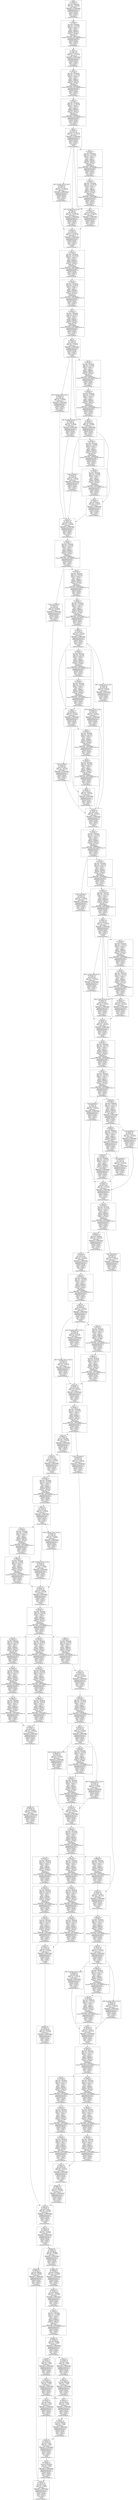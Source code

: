 digraph cnn_tree {
images [shape=box, label="images\n net segment id: 0\n id: 0 type: 45\ntype name: Preprocess\n input size: 1*3*640*640\n output size: 1*3*640*640\n reportFlag: 0\n inBondType: 1 outBondType: 1\n dataType: FP16_FP16_FP16\n alignedInputDataSize: 0\n alignedOutputDataSize: 0\n InDcmp: OutCmp: \n inM2M: 0 outM2M: 0\n inDdr: 0 outDdr: 0\n inS2S: 0 outS2S: 0\n FusionFlag: 0\nCubeEltwiseMerged : 0"];
images -> Conv_0;
Conv_0 [shape=box, label="Conv_0\n net segment id: 0\n id: 1 type: 0\ntype name: Convolution\n input size: 1*3*640*640\n output size: 1*16*320*320\n kernel_h: 3 kernel_w: 3\n stride_h: 2 stride_w: 2\n pad_h: 1 pad_w: 1\n padUp: 1 padDown: 0\n padLeft: 1 padRight: 0\n padMode: const_zero\n dilation_h: 1 dilation_w: 1\n weight size: 432\n reportFlag: 0\n inBondType: 1 outBondType: 1\n dataType: FP16_FP16_FP16 weightDataType: S8\n alignedInputDataSize: 0\n alignedOutputDataSize: 0\n InDcmp: OutCmp: \n inM2M: 0 outM2M: 0\n inDdr: 0 outDdr: 0\n inS2S: 0 outS2S: 0\n FusionFlag: 0\nCubeEltwiseMerged : 0"];
Conv_0 -> Mul_2;
Mul_2 [shape=box, label="Mul_2\n net segment id: 0\n id: 2 type: 147\ntype name: Swish\n input size: 1*16*320*320\n output size: 1*16*320*320\n reportFlag: 0\n inBondType: 1 outBondType: 1\n dataType: FP16_FP16_FP16\n alignedInputDataSize: 0\n alignedOutputDataSize: 0\n InDcmp: OutCmp: \n inM2M: 0 outM2M: 0\n inDdr: 0 outDdr: 0\n inS2S: 0 outS2S: 0\n FusionFlag: 0\nCubeEltwiseMerged : 0"];
Mul_2 -> Conv_3;
Conv_3 [shape=box, label="Conv_3\n net segment id: 0\n id: 3 type: 0\ntype name: Convolution\n input size: 1*16*320*320\n output size: 1*32*160*160\n kernel_h: 3 kernel_w: 3\n stride_h: 2 stride_w: 2\n pad_h: 1 pad_w: 1\n padUp: 1 padDown: 0\n padLeft: 1 padRight: 0\n padMode: const_zero\n dilation_h: 1 dilation_w: 1\n weight size: 4608\n reportFlag: 0\n SwishMergeFlag\n inBondType: 1 outBondType: 1\n dataType: FP16_FP16_FP16 weightDataType: S8\n alignedInputDataSize: 0\n alignedOutputDataSize: 0\n InDcmp: OutCmp: \n inM2M: 0 outM2M: 0\n inDdr: 0 outDdr: 0\n inS2S: 0 outS2S: 0\n FusionFlag: 0\nCubeEltwiseMerged : 0"];
Conv_3 -> Conv_6;
Conv_6 [shape=box, label="Conv_6\n net segment id: 0\n id: 4 type: 0\ntype name: Convolution\n input size: 1*32*160*160\n output size: 1*32*160*160\n kernel_h: 1 kernel_w: 1\n stride_h: 1 stride_w: 1\n pad_h: 0 pad_w: 0\n padUp: 0 padDown: 0\n padLeft: 0 padRight: 0\n padMode: const_zero\n dilation_h: 1 dilation_w: 1\n weight size: 1024\n reportFlag: 0\n SwishMergeFlag\n inBondType: 1 outBondType: 1\n dataType: FP16_FP16_FP16 weightDataType: S8\n alignedInputDataSize: 0\n alignedOutputDataSize: 0\n InDcmp: OutCmp: \n inM2M: 0 outM2M: 0\n inDdr: 0 outDdr: 0\n inS2S: 0 outS2S: 0\n FusionFlag: 0\nCubeEltwiseMerged : 0"];
Conv_6 -> Split_10;
Split_10 [shape=box, label="Split_10\n net segment id: 0\n id: 5 type: 36\ntype name: Slice\n input size: 1*32*160*160\n output size: 1*16*160*160\n reportFlag: 0\n inBondType: 1 outBondType: 1\n dataType: FP16_FP16_FP16\n alignedInputDataSize: 0\n alignedOutputDataSize: 0\n InDcmp: OutCmp: \n inM2M: 0 outM2M: 0\n inDdr: 0 outDdr: 0\n inS2S: 0 outS2S: 0\n FusionFlag: 0\n noninst\nCubeEltwiseMerged : 0"];
Split_10 -> Split_10_bridge_Concat_18_nop_0;
Split_10 -> Split_10_bridge_Concat_18_nop_1;
Split_10 -> Conv_11;
Split_10 -> Add_17;
Split_10_bridge_Concat_18_nop_0 [shape=box, label="Split_10_bridge_Concat_18_nop_0\n net segment id: 0\n id: 6 type: 48\ntype name: Nop\n input size: 1*16*160*160\n output size: 1*16*160*160\n reportFlag: 0\n inBondType: 1 outBondType: 1\n dataType: FP16_FP16_FP16\n alignedInputDataSize: 0\n alignedOutputDataSize: 0\n InDcmp: OutCmp: \n inM2M: 0 outM2M: 0\n inDdr: 0 outDdr: 0\n inS2S: 0 outS2S: 0\n FusionFlag: 0\nCubeEltwiseMerged : 0"];
Split_10_bridge_Concat_18_nop_0 -> Concat_18;
Split_10_bridge_Concat_18_nop_1 [shape=box, label="Split_10_bridge_Concat_18_nop_1\n net segment id: 0\n id: 7 type: 48\ntype name: Nop\n input size: 1*16*160*160\n output size: 1*16*160*160\n reportFlag: 0\n inBondType: 1 outBondType: 1\n dataType: FP16_FP16_FP16\n alignedInputDataSize: 0\n alignedOutputDataSize: 0\n InDcmp: OutCmp: \n inM2M: 0 outM2M: 0\n inDdr: 0 outDdr: 0\n inS2S: 0 outS2S: 0\n FusionFlag: 0\nCubeEltwiseMerged : 0"];
Split_10_bridge_Concat_18_nop_1 -> Concat_18;
Conv_11 [shape=box, label="Conv_11\n net segment id: 0\n id: 8 type: 0\ntype name: Convolution\n input size: 1*16*160*160\n output size: 1*16*160*160\n kernel_h: 3 kernel_w: 3\n stride_h: 1 stride_w: 1\n pad_h: 1 pad_w: 1\n padUp: 1 padDown: 1\n padLeft: 1 padRight: 1\n padMode: const_zero\n dilation_h: 1 dilation_w: 1\n weight size: 2304\n reportFlag: 0\n SwishMergeFlag\n inBondType: 1 outBondType: 1\n dataType: FP16_FP16_FP16 weightDataType: S8\n alignedInputDataSize: 0\n alignedOutputDataSize: 0\n InDcmp: OutCmp: \n inM2M: 0 outM2M: 0\n inDdr: 0 outDdr: 0\n inS2S: 0 outS2S: 0\n FusionFlag: 0\nCubeEltwiseMerged : 0"];
Conv_11 -> Conv_14;
Conv_14 [shape=box, label="Conv_14\n net segment id: 0\n id: 9 type: 0\ntype name: Convolution\n input size: 1*16*160*160\n output size: 1*16*160*160\n kernel_h: 3 kernel_w: 3\n stride_h: 1 stride_w: 1\n pad_h: 1 pad_w: 1\n padUp: 1 padDown: 1\n padLeft: 1 padRight: 1\n padMode: const_zero\n dilation_h: 1 dilation_w: 1\n weight size: 2304\n reportFlag: 0\n SwishMergeFlag\n inBondType: 1 outBondType: 1\n dataType: FP16_FP16_FP16 weightDataType: S8\n alignedInputDataSize: 0\n alignedOutputDataSize: 0\n InDcmp: OutCmp: \n inM2M: 0 outM2M: 0\n inDdr: 0 outDdr: 0\n inS2S: 0 outS2S: 0\n FusionFlag: 0\nCubeEltwiseMerged : 0"];
Conv_14 -> Add_17;
Add_17 [shape=box, label="Add_17\n net segment id: 0\n id: 10 type: 27\ntype name: Eltwise\n input size: 1*16*160*160\n output size: 1*16*160*160\n reportFlag: 0\n inBondType: 1 outBondType: 1\n dataType: FP16_FP16_FP16\n alignedInputDataSize: 0\n alignedOutputDataSize: 0\n InDcmp: OutCmp: \n inM2M: 0 outM2M: 0\n inDdr: 0 outDdr: 0\n inS2S: 0 outS2S: 0\n FusionFlag: 0\nCubeEltwiseMerged : 0"];
Add_17 -> Concat_18;
Concat_18 [shape=box, label="Concat_18\n net segment id: 0\n id: 11 type: 38\ntype name: Concat\n input size: 1*16*160*160\n output size: 1*48*160*160\n reportFlag: 0\n inBondType: 1 outBondType: 1\n dataType: FP16_FP16_FP16\n alignedInputDataSize: 0\n alignedOutputDataSize: 0\n InDcmp: OutCmp: \n inM2M: 0 outM2M: 0\n inDdr: 0 outDdr: 0\n inS2S: 0 outS2S: 0\n FusionFlag: 0\n noninst\nCubeEltwiseMerged : 0"];
Concat_18 -> Conv_19;
Conv_19 [shape=box, label="Conv_19\n net segment id: 0\n id: 12 type: 0\ntype name: Convolution\n input size: 1*48*160*160\n output size: 1*32*160*160\n kernel_h: 1 kernel_w: 1\n stride_h: 1 stride_w: 1\n pad_h: 0 pad_w: 0\n padUp: 0 padDown: 0\n padLeft: 0 padRight: 0\n padMode: const_zero\n dilation_h: 1 dilation_w: 1\n weight size: 1536\n reportFlag: 0\n SwishMergeFlag\n inBondType: 1 outBondType: 1\n dataType: FP16_FP16_FP16 weightDataType: S8\n alignedInputDataSize: 0\n alignedOutputDataSize: 0\n InDcmp: OutCmp: \n inM2M: 0 outM2M: 0\n inDdr: 0 outDdr: 0\n inS2S: 0 outS2S: 0\n FusionFlag: 0\nCubeEltwiseMerged : 0"];
Conv_19 -> Conv_22;
Conv_22 [shape=box, label="Conv_22\n net segment id: 0\n id: 13 type: 0\ntype name: Convolution\n input size: 1*32*160*160\n output size: 1*64*80*80\n kernel_h: 3 kernel_w: 3\n stride_h: 2 stride_w: 2\n pad_h: 1 pad_w: 1\n padUp: 1 padDown: 0\n padLeft: 1 padRight: 0\n padMode: const_zero\n dilation_h: 1 dilation_w: 1\n weight size: 18432\n reportFlag: 0\n SwishMergeFlag\n inBondType: 1 outBondType: 1\n dataType: FP16_FP16_FP16 weightDataType: S8\n alignedInputDataSize: 0\n alignedOutputDataSize: 0\n InDcmp: OutCmp: \n inM2M: 0 outM2M: 0\n inDdr: 0 outDdr: 0\n inS2S: 0 outS2S: 0\n FusionFlag: 0\nCubeEltwiseMerged : 0"];
Conv_22 -> Conv_25;
Conv_25 [shape=box, label="Conv_25\n net segment id: 0\n id: 14 type: 0\ntype name: Convolution\n input size: 1*64*80*80\n output size: 1*64*80*80\n kernel_h: 1 kernel_w: 1\n stride_h: 1 stride_w: 1\n pad_h: 0 pad_w: 0\n padUp: 0 padDown: 0\n padLeft: 0 padRight: 0\n padMode: const_zero\n dilation_h: 1 dilation_w: 1\n weight size: 4096\n reportFlag: 0\n SwishMergeFlag\n inBondType: 1 outBondType: 1\n dataType: FP16_FP16_FP16 weightDataType: S8\n alignedInputDataSize: 0\n alignedOutputDataSize: 0\n InDcmp: OutCmp: \n inM2M: 0 outM2M: 0\n inDdr: 0 outDdr: 0\n inS2S: 0 outS2S: 0\n FusionFlag: 0\nCubeEltwiseMerged : 0"];
Conv_25 -> Split_29;
Split_29 [shape=box, label="Split_29\n net segment id: 0\n id: 15 type: 36\ntype name: Slice\n input size: 1*64*80*80\n output size: 1*32*80*80\n reportFlag: 0\n inBondType: 1 outBondType: 1\n dataType: FP16_FP16_FP16\n alignedInputDataSize: 0\n alignedOutputDataSize: 0\n InDcmp: OutCmp: \n inM2M: 0 outM2M: 0\n inDdr: 0 outDdr: 0\n inS2S: 0 outS2S: 0\n FusionFlag: 0\n noninst\nCubeEltwiseMerged : 0"];
Split_29 -> Split_29_bridge_Concat_44_nop_0;
Split_29 -> Split_29_bridge_Concat_44_nop_1;
Split_29 -> Conv_30;
Split_29 -> Add_36;
Split_29_bridge_Concat_44_nop_0 [shape=box, label="Split_29_bridge_Concat_44_nop_0\n net segment id: 0\n id: 16 type: 48\ntype name: Nop\n input size: 1*32*80*80\n output size: 1*32*80*80\n reportFlag: 0\n inBondType: 1 outBondType: 1\n dataType: FP16_FP16_FP16\n alignedInputDataSize: 0\n alignedOutputDataSize: 0\n InDcmp: OutCmp: \n inM2M: 0 outM2M: 0\n inDdr: 0 outDdr: 0\n inS2S: 0 outS2S: 0\n FusionFlag: 0\nCubeEltwiseMerged : 0"];
Split_29_bridge_Concat_44_nop_0 -> Concat_44;
Split_29_bridge_Concat_44_nop_1 [shape=box, label="Split_29_bridge_Concat_44_nop_1\n net segment id: 0\n id: 17 type: 48\ntype name: Nop\n input size: 1*32*80*80\n output size: 1*32*80*80\n reportFlag: 0\n inBondType: 1 outBondType: 1\n dataType: FP16_FP16_FP16\n alignedInputDataSize: 0\n alignedOutputDataSize: 0\n InDcmp: OutCmp: \n inM2M: 0 outM2M: 0\n inDdr: 0 outDdr: 0\n inS2S: 0 outS2S: 0\n FusionFlag: 0\nCubeEltwiseMerged : 0"];
Split_29_bridge_Concat_44_nop_1 -> Concat_44;
Conv_30 [shape=box, label="Conv_30\n net segment id: 0\n id: 18 type: 0\ntype name: Convolution\n input size: 1*32*80*80\n output size: 1*32*80*80\n kernel_h: 3 kernel_w: 3\n stride_h: 1 stride_w: 1\n pad_h: 1 pad_w: 1\n padUp: 1 padDown: 1\n padLeft: 1 padRight: 1\n padMode: const_zero\n dilation_h: 1 dilation_w: 1\n weight size: 9216\n reportFlag: 0\n SwishMergeFlag\n inBondType: 1 outBondType: 1\n dataType: FP16_FP16_FP16 weightDataType: S8\n alignedInputDataSize: 0\n alignedOutputDataSize: 0\n InDcmp: OutCmp: \n inM2M: 0 outM2M: 0\n inDdr: 0 outDdr: 0\n inS2S: 0 outS2S: 0\n FusionFlag: 0\nCubeEltwiseMerged : 0"];
Conv_30 -> Conv_33;
Conv_33 [shape=box, label="Conv_33\n net segment id: 0\n id: 19 type: 0\ntype name: Convolution\n input size: 1*32*80*80\n output size: 1*32*80*80\n kernel_h: 3 kernel_w: 3\n stride_h: 1 stride_w: 1\n pad_h: 1 pad_w: 1\n padUp: 1 padDown: 1\n padLeft: 1 padRight: 1\n padMode: const_zero\n dilation_h: 1 dilation_w: 1\n weight size: 9216\n reportFlag: 0\n SwishMergeFlag\n inBondType: 1 outBondType: 1\n dataType: FP16_FP16_FP16 weightDataType: S8\n alignedInputDataSize: 0\n alignedOutputDataSize: 0\n InDcmp: OutCmp: \n inM2M: 0 outM2M: 0\n inDdr: 0 outDdr: 0\n inS2S: 0 outS2S: 0\n FusionFlag: 0\nCubeEltwiseMerged : 0"];
Conv_33 -> Add_36;
Add_36 [shape=box, label="Add_36\n net segment id: 0\n id: 20 type: 27\ntype name: Eltwise\n input size: 1*32*80*80\n output size: 1*32*80*80\n reportFlag: 0\n inBondType: 1 outBondType: 1\n dataType: FP16_FP16_FP16\n alignedInputDataSize: 0\n alignedOutputDataSize: 0\n InDcmp: OutCmp: \n inM2M: 0 outM2M: 0\n inDdr: 0 outDdr: 0\n inS2S: 0 outS2S: 0\n FusionFlag: 0\nCubeEltwiseMerged : 0"];
Add_36 -> Conv_37;
Add_36 -> Add_43;
Add_36 -> Concat_44_bridge_0_0;
Conv_37 [shape=box, label="Conv_37\n net segment id: 0\n id: 21 type: 0\ntype name: Convolution\n input size: 1*32*80*80\n output size: 1*32*80*80\n kernel_h: 3 kernel_w: 3\n stride_h: 1 stride_w: 1\n pad_h: 1 pad_w: 1\n padUp: 1 padDown: 1\n padLeft: 1 padRight: 1\n padMode: const_zero\n dilation_h: 1 dilation_w: 1\n weight size: 9216\n reportFlag: 0\n SwishMergeFlag\n inBondType: 1 outBondType: 1\n dataType: FP16_FP16_FP16 weightDataType: S8\n alignedInputDataSize: 0\n alignedOutputDataSize: 0\n InDcmp: OutCmp: \n inM2M: 0 outM2M: 0\n inDdr: 0 outDdr: 0\n inS2S: 0 outS2S: 0\n FusionFlag: 0\nCubeEltwiseMerged : 0"];
Conv_37 -> Conv_40;
Conv_40 [shape=box, label="Conv_40\n net segment id: 0\n id: 22 type: 0\ntype name: Convolution\n input size: 1*32*80*80\n output size: 1*32*80*80\n kernel_h: 3 kernel_w: 3\n stride_h: 1 stride_w: 1\n pad_h: 1 pad_w: 1\n padUp: 1 padDown: 1\n padLeft: 1 padRight: 1\n padMode: const_zero\n dilation_h: 1 dilation_w: 1\n weight size: 9216\n reportFlag: 0\n SwishMergeFlag\n inBondType: 1 outBondType: 1\n dataType: FP16_FP16_FP16 weightDataType: S8\n alignedInputDataSize: 0\n alignedOutputDataSize: 0\n InDcmp: OutCmp: \n inM2M: 0 outM2M: 0\n inDdr: 0 outDdr: 0\n inS2S: 0 outS2S: 0\n FusionFlag: 0\nCubeEltwiseMerged : 0"];
Conv_40 -> Add_43;
Add_43 [shape=box, label="Add_43\n net segment id: 0\n id: 23 type: 27\ntype name: Eltwise\n input size: 1*32*80*80\n output size: 1*32*80*80\n reportFlag: 0\n inBondType: 1 outBondType: 1\n dataType: FP16_FP16_FP16\n alignedInputDataSize: 0\n alignedOutputDataSize: 0\n InDcmp: OutCmp: \n inM2M: 0 outM2M: 0\n inDdr: 0 outDdr: 0\n inS2S: 0 outS2S: 0\n FusionFlag: 0\nCubeEltwiseMerged : 0"];
Add_43 -> Concat_44;
Concat_44_bridge_0_0 [shape=box, label="Concat_44_bridge_0_0\n net segment id: 0\n id: 24 type: 48\ntype name: Nop\n input size: 1*32*80*80\n output size: 1*32*80*80\n reportFlag: 0\n inBondType: 1 outBondType: 1\n dataType: FP16_FP16_FP16\n alignedInputDataSize: 0\n alignedOutputDataSize: 0\n InDcmp: OutCmp: \n inM2M: 0 outM2M: 0\n inDdr: 0 outDdr: 0\n inS2S: 0 outS2S: 0\n FusionFlag: 0\nCubeEltwiseMerged : 0"];
Concat_44_bridge_0_0 -> Concat_44;
Concat_44 [shape=box, label="Concat_44\n net segment id: 0\n id: 25 type: 38\ntype name: Concat\n input size: 1*32*80*80\n output size: 1*128*80*80\n reportFlag: 0\n inBondType: 1 outBondType: 1\n dataType: FP16_FP16_FP16\n alignedInputDataSize: 0\n alignedOutputDataSize: 0\n InDcmp: OutCmp: \n inM2M: 0 outM2M: 0\n inDdr: 0 outDdr: 0\n inS2S: 0 outS2S: 0\n FusionFlag: 0\n noninst\nCubeEltwiseMerged : 0"];
Concat_44 -> Conv_45;
Conv_45 [shape=box, label="Conv_45\n net segment id: 0\n id: 26 type: 0\ntype name: Convolution\n input size: 1*128*80*80\n output size: 1*64*80*80\n kernel_h: 1 kernel_w: 1\n stride_h: 1 stride_w: 1\n pad_h: 0 pad_w: 0\n padUp: 0 padDown: 0\n padLeft: 0 padRight: 0\n padMode: const_zero\n dilation_h: 1 dilation_w: 1\n weight size: 8192\n reportFlag: 0\n SwishMergeFlag\n inBondType: 1 outBondType: 1\n dataType: FP16_FP16_FP16 weightDataType: S8\n alignedInputDataSize: 0\n alignedOutputDataSize: 0\n InDcmp: OutCmp: \n inM2M: 0 outM2M: 0\n inDdr: 0 outDdr: 0\n inS2S: 0 outS2S: 0\n FusionFlag: 0\nCubeEltwiseMerged : 0"];
Conv_45 -> Conv_48;
Conv_45 -> Concat_121_bridge_0_0;
Conv_48 [shape=box, label="Conv_48\n net segment id: 0\n id: 27 type: 0\ntype name: Convolution\n input size: 1*64*80*80\n output size: 1*128*40*40\n kernel_h: 3 kernel_w: 3\n stride_h: 2 stride_w: 2\n pad_h: 1 pad_w: 1\n padUp: 1 padDown: 0\n padLeft: 1 padRight: 0\n padMode: const_zero\n dilation_h: 1 dilation_w: 1\n weight size: 73728\n reportFlag: 0\n SwishMergeFlag\n inBondType: 1 outBondType: 1\n dataType: FP16_FP16_FP16 weightDataType: S8\n alignedInputDataSize: 0\n alignedOutputDataSize: 0\n InDcmp: OutCmp: \n inM2M: 0 outM2M: 0\n inDdr: 0 outDdr: 0\n inS2S: 0 outS2S: 0\n FusionFlag: 0\nCubeEltwiseMerged : 0"];
Conv_48 -> Conv_51;
Conv_51 [shape=box, label="Conv_51\n net segment id: 0\n id: 28 type: 0\ntype name: Convolution\n input size: 1*128*40*40\n output size: 1*128*40*40\n kernel_h: 1 kernel_w: 1\n stride_h: 1 stride_w: 1\n pad_h: 0 pad_w: 0\n padUp: 0 padDown: 0\n padLeft: 0 padRight: 0\n padMode: const_zero\n dilation_h: 1 dilation_w: 1\n weight size: 16384\n reportFlag: 0\n SwishMergeFlag\n inBondType: 1 outBondType: 1\n dataType: FP16_FP16_FP16 weightDataType: S8\n alignedInputDataSize: 0\n alignedOutputDataSize: 0\n InDcmp: OutCmp: \n inM2M: 0 outM2M: 0\n inDdr: 0 outDdr: 0\n inS2S: 0 outS2S: 0\n FusionFlag: 0\nCubeEltwiseMerged : 0"];
Conv_51 -> Split_55;
Split_55 [shape=box, label="Split_55\n net segment id: 0\n id: 29 type: 36\ntype name: Slice\n input size: 1*128*40*40\n output size: 1*64*40*40\n reportFlag: 0\n inBondType: 1 outBondType: 1\n dataType: FP16_FP16_FP16\n alignedInputDataSize: 0\n alignedOutputDataSize: 0\n InDcmp: OutCmp: \n inM2M: 0 outM2M: 0\n inDdr: 0 outDdr: 0\n inS2S: 0 outS2S: 0\n FusionFlag: 0\n noninst\nCubeEltwiseMerged : 0"];
Split_55 -> Split_55_bridge_Concat_70_nop_0;
Split_55 -> Split_55_bridge_Concat_70_nop_1;
Split_55 -> Conv_56;
Split_55 -> Add_62;
Split_55_bridge_Concat_70_nop_0 [shape=box, label="Split_55_bridge_Concat_70_nop_0\n net segment id: 0\n id: 30 type: 48\ntype name: Nop\n input size: 1*64*40*40\n output size: 1*64*40*40\n reportFlag: 0\n inBondType: 1 outBondType: 1\n dataType: FP16_FP16_FP16\n alignedInputDataSize: 0\n alignedOutputDataSize: 0\n InDcmp: OutCmp: \n inM2M: 0 outM2M: 0\n inDdr: 0 outDdr: 0\n inS2S: 0 outS2S: 0\n FusionFlag: 0\nCubeEltwiseMerged : 0"];
Split_55_bridge_Concat_70_nop_0 -> Concat_70;
Split_55_bridge_Concat_70_nop_1 [shape=box, label="Split_55_bridge_Concat_70_nop_1\n net segment id: 0\n id: 31 type: 48\ntype name: Nop\n input size: 1*64*40*40\n output size: 1*64*40*40\n reportFlag: 0\n inBondType: 1 outBondType: 1\n dataType: FP16_FP16_FP16\n alignedInputDataSize: 0\n alignedOutputDataSize: 0\n InDcmp: OutCmp: \n inM2M: 0 outM2M: 0\n inDdr: 0 outDdr: 0\n inS2S: 0 outS2S: 0\n FusionFlag: 0\nCubeEltwiseMerged : 0"];
Split_55_bridge_Concat_70_nop_1 -> Concat_70;
Conv_56 [shape=box, label="Conv_56\n net segment id: 0\n id: 32 type: 0\ntype name: Convolution\n input size: 1*64*40*40\n output size: 1*64*40*40\n kernel_h: 3 kernel_w: 3\n stride_h: 1 stride_w: 1\n pad_h: 1 pad_w: 1\n padUp: 1 padDown: 1\n padLeft: 1 padRight: 1\n padMode: const_zero\n dilation_h: 1 dilation_w: 1\n weight size: 36864\n reportFlag: 0\n SwishMergeFlag\n inBondType: 1 outBondType: 1\n dataType: FP16_FP16_FP16 weightDataType: S8\n alignedInputDataSize: 0\n alignedOutputDataSize: 0\n InDcmp: OutCmp: \n inM2M: 0 outM2M: 0\n inDdr: 0 outDdr: 0\n inS2S: 0 outS2S: 0\n FusionFlag: 0\nCubeEltwiseMerged : 0"];
Conv_56 -> Conv_59;
Conv_59 [shape=box, label="Conv_59\n net segment id: 0\n id: 33 type: 0\ntype name: Convolution\n input size: 1*64*40*40\n output size: 1*64*40*40\n kernel_h: 3 kernel_w: 3\n stride_h: 1 stride_w: 1\n pad_h: 1 pad_w: 1\n padUp: 1 padDown: 1\n padLeft: 1 padRight: 1\n padMode: const_zero\n dilation_h: 1 dilation_w: 1\n weight size: 36864\n reportFlag: 0\n SwishMergeFlag\n inBondType: 1 outBondType: 1\n dataType: FP16_FP16_FP16 weightDataType: S8\n alignedInputDataSize: 0\n alignedOutputDataSize: 0\n InDcmp: OutCmp: \n inM2M: 0 outM2M: 0\n inDdr: 0 outDdr: 0\n inS2S: 0 outS2S: 0\n FusionFlag: 0\nCubeEltwiseMerged : 0"];
Conv_59 -> Add_62;
Add_62 [shape=box, label="Add_62\n net segment id: 0\n id: 34 type: 27\ntype name: Eltwise\n input size: 1*64*40*40\n output size: 1*64*40*40\n reportFlag: 0\n inBondType: 1 outBondType: 1\n dataType: FP16_FP16_FP16\n alignedInputDataSize: 0\n alignedOutputDataSize: 0\n InDcmp: OutCmp: \n inM2M: 0 outM2M: 0\n inDdr: 0 outDdr: 0\n inS2S: 0 outS2S: 0\n FusionFlag: 0\nCubeEltwiseMerged : 0"];
Add_62 -> Conv_63;
Add_62 -> Add_69;
Add_62 -> Concat_70_bridge_0_0;
Conv_63 [shape=box, label="Conv_63\n net segment id: 0\n id: 35 type: 0\ntype name: Convolution\n input size: 1*64*40*40\n output size: 1*64*40*40\n kernel_h: 3 kernel_w: 3\n stride_h: 1 stride_w: 1\n pad_h: 1 pad_w: 1\n padUp: 1 padDown: 1\n padLeft: 1 padRight: 1\n padMode: const_zero\n dilation_h: 1 dilation_w: 1\n weight size: 36864\n reportFlag: 0\n SwishMergeFlag\n inBondType: 1 outBondType: 1\n dataType: FP16_FP16_FP16 weightDataType: S8\n alignedInputDataSize: 0\n alignedOutputDataSize: 0\n InDcmp: OutCmp: \n inM2M: 0 outM2M: 0\n inDdr: 0 outDdr: 0\n inS2S: 0 outS2S: 0\n FusionFlag: 0\nCubeEltwiseMerged : 0"];
Conv_63 -> Conv_66;
Conv_66 [shape=box, label="Conv_66\n net segment id: 0\n id: 36 type: 0\ntype name: Convolution\n input size: 1*64*40*40\n output size: 1*64*40*40\n kernel_h: 3 kernel_w: 3\n stride_h: 1 stride_w: 1\n pad_h: 1 pad_w: 1\n padUp: 1 padDown: 1\n padLeft: 1 padRight: 1\n padMode: const_zero\n dilation_h: 1 dilation_w: 1\n weight size: 36864\n reportFlag: 0\n SwishMergeFlag\n inBondType: 1 outBondType: 1\n dataType: FP16_FP16_FP16 weightDataType: S8\n alignedInputDataSize: 0\n alignedOutputDataSize: 0\n InDcmp: OutCmp: \n inM2M: 0 outM2M: 0\n inDdr: 0 outDdr: 0\n inS2S: 0 outS2S: 0\n FusionFlag: 0\nCubeEltwiseMerged : 0"];
Conv_66 -> Add_69;
Add_69 [shape=box, label="Add_69\n net segment id: 0\n id: 37 type: 27\ntype name: Eltwise\n input size: 1*64*40*40\n output size: 1*64*40*40\n reportFlag: 0\n inBondType: 1 outBondType: 1\n dataType: FP16_FP16_FP16\n alignedInputDataSize: 0\n alignedOutputDataSize: 0\n InDcmp: OutCmp: \n inM2M: 0 outM2M: 0\n inDdr: 0 outDdr: 0\n inS2S: 0 outS2S: 0\n FusionFlag: 0\nCubeEltwiseMerged : 0"];
Add_69 -> Concat_70;
Concat_70_bridge_0_0 [shape=box, label="Concat_70_bridge_0_0\n net segment id: 0\n id: 38 type: 48\ntype name: Nop\n input size: 1*64*40*40\n output size: 1*64*40*40\n reportFlag: 0\n inBondType: 1 outBondType: 1\n dataType: FP16_FP16_FP16\n alignedInputDataSize: 0\n alignedOutputDataSize: 0\n InDcmp: OutCmp: \n inM2M: 0 outM2M: 0\n inDdr: 0 outDdr: 0\n inS2S: 0 outS2S: 0\n FusionFlag: 0\nCubeEltwiseMerged : 0"];
Concat_70_bridge_0_0 -> Concat_70;
Concat_70 [shape=box, label="Concat_70\n net segment id: 0\n id: 39 type: 38\ntype name: Concat\n input size: 1*64*40*40\n output size: 1*256*40*40\n reportFlag: 0\n inBondType: 1 outBondType: 1\n dataType: FP16_FP16_FP16\n alignedInputDataSize: 0\n alignedOutputDataSize: 0\n InDcmp: OutCmp: \n inM2M: 0 outM2M: 0\n inDdr: 0 outDdr: 0\n inS2S: 0 outS2S: 0\n FusionFlag: 0\n noninst\nCubeEltwiseMerged : 0"];
Concat_70 -> Conv_71;
Conv_71 [shape=box, label="Conv_71\n net segment id: 0\n id: 40 type: 0\ntype name: Convolution\n input size: 1*256*40*40\n output size: 1*128*40*40\n kernel_h: 1 kernel_w: 1\n stride_h: 1 stride_w: 1\n pad_h: 0 pad_w: 0\n padUp: 0 padDown: 0\n padLeft: 0 padRight: 0\n padMode: const_zero\n dilation_h: 1 dilation_w: 1\n weight size: 32768\n reportFlag: 0\n SwishMergeFlag\n inBondType: 1 outBondType: 1\n dataType: FP16_FP16_FP16 weightDataType: S8\n alignedInputDataSize: 0\n alignedOutputDataSize: 0\n InDcmp: OutCmp: \n inM2M: 0 outM2M: 0\n inDdr: 0 outDdr: 0\n inS2S: 0 outS2S: 0\n FusionFlag: 0\nCubeEltwiseMerged : 0"];
Conv_71 -> Conv_74;
Conv_71 -> Concat_104_bridge_0_0;
Conv_74 [shape=box, label="Conv_74\n net segment id: 0\n id: 41 type: 0\ntype name: Convolution\n input size: 1*128*40*40\n output size: 1*256*20*20\n kernel_h: 3 kernel_w: 3\n stride_h: 2 stride_w: 2\n pad_h: 1 pad_w: 1\n padUp: 1 padDown: 0\n padLeft: 1 padRight: 0\n padMode: const_zero\n dilation_h: 1 dilation_w: 1\n weight size: 294912\n reportFlag: 0\n SwishMergeFlag\n inBondType: 1 outBondType: 1\n dataType: FP16_FP16_FP16 weightDataType: S8\n alignedInputDataSize: 0\n alignedOutputDataSize: 0\n InDcmp: OutCmp: \n inM2M: 0 outM2M: 0\n inDdr: 0 outDdr: 0\n inS2S: 0 outS2S: 0\n FusionFlag: 0\nCubeEltwiseMerged : 0"];
Conv_74 -> Conv_77;
Conv_77 [shape=box, label="Conv_77\n net segment id: 0\n id: 42 type: 0\ntype name: Convolution\n input size: 1*256*20*20\n output size: 1*256*20*20\n kernel_h: 1 kernel_w: 1\n stride_h: 1 stride_w: 1\n pad_h: 0 pad_w: 0\n padUp: 0 padDown: 0\n padLeft: 0 padRight: 0\n padMode: const_zero\n dilation_h: 1 dilation_w: 1\n weight size: 65536\n reportFlag: 0\n SwishMergeFlag\n inBondType: 1 outBondType: 1\n dataType: FP16_FP16_FP16 weightDataType: S8\n alignedInputDataSize: 0\n alignedOutputDataSize: 0\n InDcmp: OutCmp: \n inM2M: 0 outM2M: 0\n inDdr: 0 outDdr: 0\n inS2S: 0 outS2S: 0\n FusionFlag: 0\nCubeEltwiseMerged : 0"];
Conv_77 -> Split_81;
Split_81 [shape=box, label="Split_81\n net segment id: 0\n id: 43 type: 36\ntype name: Slice\n input size: 1*256*20*20\n output size: 1*128*20*20\n reportFlag: 0\n inBondType: 1 outBondType: 1\n dataType: FP16_FP16_FP16\n alignedInputDataSize: 0\n alignedOutputDataSize: 0\n InDcmp: OutCmp: \n inM2M: 0 outM2M: 0\n inDdr: 0 outDdr: 0\n inS2S: 0 outS2S: 0\n FusionFlag: 0\n noninst\nCubeEltwiseMerged : 0"];
Split_81 -> Split_81_bridge_Concat_89_nop_0;
Split_81 -> Split_81_bridge_Concat_89_nop_1;
Split_81 -> Conv_82;
Split_81 -> Add_88;
Split_81_bridge_Concat_89_nop_0 [shape=box, label="Split_81_bridge_Concat_89_nop_0\n net segment id: 0\n id: 44 type: 48\ntype name: Nop\n input size: 1*128*20*20\n output size: 1*128*20*20\n reportFlag: 0\n inBondType: 1 outBondType: 1\n dataType: FP16_FP16_FP16\n alignedInputDataSize: 0\n alignedOutputDataSize: 0\n InDcmp: OutCmp: \n inM2M: 0 outM2M: 0\n inDdr: 0 outDdr: 0\n inS2S: 0 outS2S: 0\n FusionFlag: 0\nCubeEltwiseMerged : 0"];
Split_81_bridge_Concat_89_nop_0 -> Concat_89;
Split_81_bridge_Concat_89_nop_1 [shape=box, label="Split_81_bridge_Concat_89_nop_1\n net segment id: 0\n id: 45 type: 48\ntype name: Nop\n input size: 1*128*20*20\n output size: 1*128*20*20\n reportFlag: 0\n inBondType: 1 outBondType: 1\n dataType: FP16_FP16_FP16\n alignedInputDataSize: 0\n alignedOutputDataSize: 0\n InDcmp: OutCmp: \n inM2M: 0 outM2M: 0\n inDdr: 0 outDdr: 0\n inS2S: 0 outS2S: 0\n FusionFlag: 0\nCubeEltwiseMerged : 0"];
Split_81_bridge_Concat_89_nop_1 -> Concat_89;
Conv_82 [shape=box, label="Conv_82\n net segment id: 0\n id: 46 type: 0\ntype name: Convolution\n input size: 1*128*20*20\n output size: 1*128*20*20\n kernel_h: 3 kernel_w: 3\n stride_h: 1 stride_w: 1\n pad_h: 1 pad_w: 1\n padUp: 1 padDown: 1\n padLeft: 1 padRight: 1\n padMode: const_zero\n dilation_h: 1 dilation_w: 1\n weight size: 147456\n reportFlag: 0\n SwishMergeFlag\n inBondType: 1 outBondType: 1\n dataType: FP16_FP16_FP16 weightDataType: S8\n alignedInputDataSize: 0\n alignedOutputDataSize: 0\n InDcmp: OutCmp: \n inM2M: 0 outM2M: 0\n inDdr: 0 outDdr: 0\n inS2S: 0 outS2S: 0\n FusionFlag: 0\nCubeEltwiseMerged : 0"];
Conv_82 -> Conv_85;
Conv_85 [shape=box, label="Conv_85\n net segment id: 0\n id: 47 type: 0\ntype name: Convolution\n input size: 1*128*20*20\n output size: 1*128*20*20\n kernel_h: 3 kernel_w: 3\n stride_h: 1 stride_w: 1\n pad_h: 1 pad_w: 1\n padUp: 1 padDown: 1\n padLeft: 1 padRight: 1\n padMode: const_zero\n dilation_h: 1 dilation_w: 1\n weight size: 147456\n reportFlag: 0\n SwishMergeFlag\n inBondType: 1 outBondType: 1\n dataType: FP16_FP16_FP16 weightDataType: S8\n alignedInputDataSize: 0\n alignedOutputDataSize: 0\n InDcmp: OutCmp: \n inM2M: 0 outM2M: 0\n inDdr: 0 outDdr: 0\n inS2S: 0 outS2S: 0\n FusionFlag: 0\nCubeEltwiseMerged : 0"];
Conv_85 -> Add_88;
Add_88 [shape=box, label="Add_88\n net segment id: 0\n id: 48 type: 27\ntype name: Eltwise\n input size: 1*128*20*20\n output size: 1*128*20*20\n reportFlag: 0\n inBondType: 1 outBondType: 1\n dataType: FP16_FP16_FP16\n alignedInputDataSize: 0\n alignedOutputDataSize: 0\n InDcmp: OutCmp: \n inM2M: 0 outM2M: 0\n inDdr: 0 outDdr: 0\n inS2S: 0 outS2S: 0\n FusionFlag: 0\nCubeEltwiseMerged : 0"];
Add_88 -> Concat_89;
Concat_89 [shape=box, label="Concat_89\n net segment id: 0\n id: 49 type: 38\ntype name: Concat\n input size: 1*128*20*20\n output size: 1*384*20*20\n reportFlag: 0\n inBondType: 1 outBondType: 1\n dataType: FP16_FP16_FP16\n alignedInputDataSize: 0\n alignedOutputDataSize: 0\n InDcmp: OutCmp: \n inM2M: 0 outM2M: 0\n inDdr: 0 outDdr: 0\n inS2S: 0 outS2S: 0\n FusionFlag: 0\n noninst\nCubeEltwiseMerged : 0"];
Concat_89 -> Conv_90;
Conv_90 [shape=box, label="Conv_90\n net segment id: 0\n id: 50 type: 0\ntype name: Convolution\n input size: 1*384*20*20\n output size: 1*256*20*20\n kernel_h: 1 kernel_w: 1\n stride_h: 1 stride_w: 1\n pad_h: 0 pad_w: 0\n padUp: 0 padDown: 0\n padLeft: 0 padRight: 0\n padMode: const_zero\n dilation_h: 1 dilation_w: 1\n weight size: 98304\n reportFlag: 0\n SwishMergeFlag\n inBondType: 1 outBondType: 1\n dataType: FP16_FP16_FP16 weightDataType: S8\n alignedInputDataSize: 0\n alignedOutputDataSize: 0\n InDcmp: OutCmp: \n inM2M: 0 outM2M: 0\n inDdr: 0 outDdr: 0\n inS2S: 0 outS2S: 0\n FusionFlag: 0\nCubeEltwiseMerged : 0"];
Conv_90 -> Conv_93;
Conv_93 [shape=box, label="Conv_93\n net segment id: 0\n id: 51 type: 0\ntype name: Convolution\n input size: 1*256*20*20\n output size: 1*128*20*20\n kernel_h: 1 kernel_w: 1\n stride_h: 1 stride_w: 1\n pad_h: 0 pad_w: 0\n padUp: 0 padDown: 0\n padLeft: 0 padRight: 0\n padMode: const_zero\n dilation_h: 1 dilation_w: 1\n weight size: 32768\n reportFlag: 0\n SwishMergeFlag\n inBondType: 1 outBondType: 1\n dataType: FP16_FP16_FP16 weightDataType: S8\n alignedInputDataSize: 0\n alignedOutputDataSize: 0\n InDcmp: OutCmp: \n inM2M: 0 outM2M: 0\n inDdr: 0 outDdr: 0\n inS2S: 0 outS2S: 0\n FusionFlag: 0\nCubeEltwiseMerged : 0"];
Conv_93 -> MaxPool_96;
Conv_93 -> Concat_99_bridge_0_0;
MaxPool_96 [shape=box, label="MaxPool_96\n net segment id: 0\n id: 52 type: 3\ntype name: PoolingMax\n input size: 1*128*20*20\n output size: 1*128*20*20\n kernel_h: 5 kernel_w: 5\n stride_h: 1 stride_w: 1\n pad_h: 2 pad_w: 2\n padUp: 2 padDown: 2\n padLeft: 2 padRight: 2\n padMode: const_zero\n dilation_h: 1 dilation_w: 1\n reportFlag: 0\n inBondType: 1 outBondType: 1\n dataType: FP16_FP16_FP16\n alignedInputDataSize: 0\n alignedOutputDataSize: 0\n InDcmp: OutCmp: \n inM2M: 0 outM2M: 0\n inDdr: 0 outDdr: 0\n inS2S: 0 outS2S: 0\n FusionFlag: 0\nCubeEltwiseMerged : 0"];
MaxPool_96 -> MaxPool_97;
MaxPool_96 -> Concat_99_bridge_1_0;
MaxPool_97 [shape=box, label="MaxPool_97\n net segment id: 0\n id: 53 type: 3\ntype name: PoolingMax\n input size: 1*128*20*20\n output size: 1*128*20*20\n kernel_h: 5 kernel_w: 5\n stride_h: 1 stride_w: 1\n pad_h: 2 pad_w: 2\n padUp: 2 padDown: 2\n padLeft: 2 padRight: 2\n padMode: const_zero\n dilation_h: 1 dilation_w: 1\n reportFlag: 0\n inBondType: 1 outBondType: 1\n dataType: FP16_FP16_FP16\n alignedInputDataSize: 0\n alignedOutputDataSize: 0\n InDcmp: OutCmp: \n inM2M: 0 outM2M: 0\n inDdr: 0 outDdr: 0\n inS2S: 0 outS2S: 0\n FusionFlag: 0\nCubeEltwiseMerged : 0"];
MaxPool_97 -> MaxPool_98;
MaxPool_97 -> Concat_99_bridge_2_0;
MaxPool_98 [shape=box, label="MaxPool_98\n net segment id: 0\n id: 54 type: 3\ntype name: PoolingMax\n input size: 1*128*20*20\n output size: 1*128*20*20\n kernel_h: 5 kernel_w: 5\n stride_h: 1 stride_w: 1\n pad_h: 2 pad_w: 2\n padUp: 2 padDown: 2\n padLeft: 2 padRight: 2\n padMode: const_zero\n dilation_h: 1 dilation_w: 1\n reportFlag: 0\n inBondType: 1 outBondType: 1\n dataType: FP16_FP16_FP16\n alignedInputDataSize: 0\n alignedOutputDataSize: 0\n InDcmp: OutCmp: \n inM2M: 0 outM2M: 0\n inDdr: 0 outDdr: 0\n inS2S: 0 outS2S: 0\n FusionFlag: 0\nCubeEltwiseMerged : 0"];
MaxPool_98 -> Concat_99;
Concat_99_bridge_0_0 [shape=box, label="Concat_99_bridge_0_0\n net segment id: 0\n id: 55 type: 48\ntype name: Nop\n input size: 1*128*20*20\n output size: 1*128*20*20\n reportFlag: 0\n inBondType: 1 outBondType: 1\n dataType: FP16_FP16_FP16\n alignedInputDataSize: 0\n alignedOutputDataSize: 0\n InDcmp: OutCmp: \n inM2M: 0 outM2M: 0\n inDdr: 0 outDdr: 0\n inS2S: 0 outS2S: 0\n FusionFlag: 0\nCubeEltwiseMerged : 0"];
Concat_99_bridge_0_0 -> Concat_99;
Concat_99_bridge_1_0 [shape=box, label="Concat_99_bridge_1_0\n net segment id: 0\n id: 56 type: 48\ntype name: Nop\n input size: 1*128*20*20\n output size: 1*128*20*20\n reportFlag: 0\n inBondType: 1 outBondType: 1\n dataType: FP16_FP16_FP16\n alignedInputDataSize: 0\n alignedOutputDataSize: 0\n InDcmp: OutCmp: \n inM2M: 0 outM2M: 0\n inDdr: 0 outDdr: 0\n inS2S: 0 outS2S: 0\n FusionFlag: 0\nCubeEltwiseMerged : 0"];
Concat_99_bridge_1_0 -> Concat_99;
Concat_99_bridge_2_0 [shape=box, label="Concat_99_bridge_2_0\n net segment id: 0\n id: 57 type: 48\ntype name: Nop\n input size: 1*128*20*20\n output size: 1*128*20*20\n reportFlag: 0\n inBondType: 1 outBondType: 1\n dataType: FP16_FP16_FP16\n alignedInputDataSize: 0\n alignedOutputDataSize: 0\n InDcmp: OutCmp: \n inM2M: 0 outM2M: 0\n inDdr: 0 outDdr: 0\n inS2S: 0 outS2S: 0\n FusionFlag: 0\nCubeEltwiseMerged : 0"];
Concat_99_bridge_2_0 -> Concat_99;
Concat_99 [shape=box, label="Concat_99\n net segment id: 0\n id: 58 type: 38\ntype name: Concat\n input size: 1*128*20*20\n output size: 1*512*20*20\n reportFlag: 0\n inBondType: 1 outBondType: 1\n dataType: FP16_FP16_FP16\n alignedInputDataSize: 0\n alignedOutputDataSize: 0\n InDcmp: OutCmp: \n inM2M: 0 outM2M: 0\n inDdr: 0 outDdr: 0\n inS2S: 0 outS2S: 0\n FusionFlag: 0\n noninst\nCubeEltwiseMerged : 0"];
Concat_99 -> Conv_100;
Conv_100 [shape=box, label="Conv_100\n net segment id: 0\n id: 59 type: 0\ntype name: Convolution\n input size: 1*512*20*20\n output size: 1*256*20*20\n kernel_h: 1 kernel_w: 1\n stride_h: 1 stride_w: 1\n pad_h: 0 pad_w: 0\n padUp: 0 padDown: 0\n padLeft: 0 padRight: 0\n padMode: const_zero\n dilation_h: 1 dilation_w: 1\n weight size: 131072\n reportFlag: 0\n SwishMergeFlag\n inBondType: 1 outBondType: 1\n dataType: FP16_FP16_FP16 weightDataType: S8\n alignedInputDataSize: 0\n alignedOutputDataSize: 0\n InDcmp: OutCmp: \n inM2M: 0 outM2M: 0\n inDdr: 0 outDdr: 0\n inS2S: 0 outS2S: 0\n FusionFlag: 0\nCubeEltwiseMerged : 0"];
Conv_100 -> Resize_103;
Conv_100 -> Concat_159_bridge_0_0;
Resize_103 [shape=box, label="Resize_103\n net segment id: 0\n id: 60 type: 28\ntype name: Upsample\n input size: 1*256*20*20\n output size: 1*256*40*40\n reportFlag: 0\n inBondType: 1 outBondType: 1\n dataType: FP16_FP16_FP16\n alignedInputDataSize: 0\n alignedOutputDataSize: 0\n InDcmp: OutCmp: \n inM2M: 0 outM2M: 0\n inDdr: 0 outDdr: 0\n inS2S: 0 outS2S: 0\n FusionFlag: 0\nCubeEltwiseMerged : 0"];
Resize_103 -> Concat_104;
Concat_104_bridge_0_0 [shape=box, label="Concat_104_bridge_0_0\n net segment id: 0\n id: 61 type: 48\ntype name: Nop\n input size: 1*128*40*40\n output size: 1*128*40*40\n reportFlag: 0\n inBondType: 1 outBondType: 1\n dataType: FP16_FP16_FP16\n alignedInputDataSize: 0\n alignedOutputDataSize: 0\n InDcmp: OutCmp: \n inM2M: 0 outM2M: 0\n inDdr: 0 outDdr: 0\n inS2S: 0 outS2S: 0\n FusionFlag: 0\nCubeEltwiseMerged : 0"];
Concat_104_bridge_0_0 -> Concat_104;
Concat_104 [shape=box, label="Concat_104\n net segment id: 0\n id: 62 type: 38\ntype name: Concat\n input size: 1*256*40*40\n output size: 1*384*40*40\n reportFlag: 0\n inBondType: 1 outBondType: 1\n dataType: FP16_FP16_FP16\n alignedInputDataSize: 0\n alignedOutputDataSize: 0\n InDcmp: OutCmp: \n inM2M: 0 outM2M: 0\n inDdr: 0 outDdr: 0\n inS2S: 0 outS2S: 0\n FusionFlag: 0\n noninst\nCubeEltwiseMerged : 0"];
Concat_104 -> Conv_105;
Conv_105 [shape=box, label="Conv_105\n net segment id: 0\n id: 63 type: 0\ntype name: Convolution\n input size: 1*384*40*40\n output size: 1*128*40*40\n kernel_h: 1 kernel_w: 1\n stride_h: 1 stride_w: 1\n pad_h: 0 pad_w: 0\n padUp: 0 padDown: 0\n padLeft: 0 padRight: 0\n padMode: const_zero\n dilation_h: 1 dilation_w: 1\n weight size: 49152\n reportFlag: 0\n SwishMergeFlag\n inBondType: 1 outBondType: 1\n dataType: FP16_FP16_FP16 weightDataType: S8\n alignedInputDataSize: 0\n alignedOutputDataSize: 0\n InDcmp: OutCmp: \n inM2M: 0 outM2M: 0\n inDdr: 0 outDdr: 0\n inS2S: 0 outS2S: 0\n FusionFlag: 0\nCubeEltwiseMerged : 0"];
Conv_105 -> Split_109;
Split_109 [shape=box, label="Split_109\n net segment id: 0\n id: 64 type: 36\ntype name: Slice\n input size: 1*128*40*40\n output size: 1*64*40*40\n reportFlag: 0\n inBondType: 1 outBondType: 1\n dataType: FP16_FP16_FP16\n alignedInputDataSize: 0\n alignedOutputDataSize: 0\n InDcmp: OutCmp: \n inM2M: 0 outM2M: 0\n inDdr: 0 outDdr: 0\n inS2S: 0 outS2S: 0\n FusionFlag: 0\n noninst\nCubeEltwiseMerged : 0"];
Split_109 -> Split_109_bridge_Concat_116_nop_0;
Split_109 -> Split_109_bridge_Concat_116_nop_1;
Split_109 -> Conv_110;
Split_109_bridge_Concat_116_nop_0 [shape=box, label="Split_109_bridge_Concat_116_nop_0\n net segment id: 0\n id: 65 type: 48\ntype name: Nop\n input size: 1*64*40*40\n output size: 1*64*40*40\n reportFlag: 0\n inBondType: 1 outBondType: 1\n dataType: FP16_FP16_FP16\n alignedInputDataSize: 0\n alignedOutputDataSize: 0\n InDcmp: OutCmp: \n inM2M: 0 outM2M: 0\n inDdr: 0 outDdr: 0\n inS2S: 0 outS2S: 0\n FusionFlag: 0\nCubeEltwiseMerged : 0"];
Split_109_bridge_Concat_116_nop_0 -> Concat_116;
Split_109_bridge_Concat_116_nop_1 [shape=box, label="Split_109_bridge_Concat_116_nop_1\n net segment id: 0\n id: 66 type: 48\ntype name: Nop\n input size: 1*64*40*40\n output size: 1*64*40*40\n reportFlag: 0\n inBondType: 1 outBondType: 1\n dataType: FP16_FP16_FP16\n alignedInputDataSize: 0\n alignedOutputDataSize: 0\n InDcmp: OutCmp: \n inM2M: 0 outM2M: 0\n inDdr: 0 outDdr: 0\n inS2S: 0 outS2S: 0\n FusionFlag: 0\nCubeEltwiseMerged : 0"];
Split_109_bridge_Concat_116_nop_1 -> Concat_116;
Conv_110 [shape=box, label="Conv_110\n net segment id: 0\n id: 67 type: 0\ntype name: Convolution\n input size: 1*64*40*40\n output size: 1*64*40*40\n kernel_h: 3 kernel_w: 3\n stride_h: 1 stride_w: 1\n pad_h: 1 pad_w: 1\n padUp: 1 padDown: 1\n padLeft: 1 padRight: 1\n padMode: const_zero\n dilation_h: 1 dilation_w: 1\n weight size: 36864\n reportFlag: 0\n SwishMergeFlag\n inBondType: 1 outBondType: 1\n dataType: FP16_FP16_FP16 weightDataType: S8\n alignedInputDataSize: 0\n alignedOutputDataSize: 0\n InDcmp: OutCmp: \n inM2M: 0 outM2M: 0\n inDdr: 0 outDdr: 0\n inS2S: 0 outS2S: 0\n FusionFlag: 0\nCubeEltwiseMerged : 0"];
Conv_110 -> Conv_113;
Conv_113 [shape=box, label="Conv_113\n net segment id: 0\n id: 68 type: 0\ntype name: Convolution\n input size: 1*64*40*40\n output size: 1*64*40*40\n kernel_h: 3 kernel_w: 3\n stride_h: 1 stride_w: 1\n pad_h: 1 pad_w: 1\n padUp: 1 padDown: 1\n padLeft: 1 padRight: 1\n padMode: const_zero\n dilation_h: 1 dilation_w: 1\n weight size: 36864\n reportFlag: 0\n SwishMergeFlag\n inBondType: 1 outBondType: 1\n dataType: FP16_FP16_FP16 weightDataType: S8\n alignedInputDataSize: 0\n alignedOutputDataSize: 0\n InDcmp: OutCmp: \n inM2M: 0 outM2M: 0\n inDdr: 0 outDdr: 0\n inS2S: 0 outS2S: 0\n FusionFlag: 0\nCubeEltwiseMerged : 0"];
Conv_113 -> Concat_116;
Concat_116 [shape=box, label="Concat_116\n net segment id: 0\n id: 69 type: 38\ntype name: Concat\n input size: 1*64*40*40\n output size: 1*192*40*40\n reportFlag: 0\n inBondType: 1 outBondType: 1\n dataType: FP16_FP16_FP16\n alignedInputDataSize: 0\n alignedOutputDataSize: 0\n InDcmp: OutCmp: \n inM2M: 0 outM2M: 0\n inDdr: 0 outDdr: 0\n inS2S: 0 outS2S: 0\n FusionFlag: 0\n noninst\nCubeEltwiseMerged : 0"];
Concat_116 -> Conv_117;
Conv_117 [shape=box, label="Conv_117\n net segment id: 0\n id: 70 type: 0\ntype name: Convolution\n input size: 1*192*40*40\n output size: 1*128*40*40\n kernel_h: 1 kernel_w: 1\n stride_h: 1 stride_w: 1\n pad_h: 0 pad_w: 0\n padUp: 0 padDown: 0\n padLeft: 0 padRight: 0\n padMode: const_zero\n dilation_h: 1 dilation_w: 1\n weight size: 24576\n reportFlag: 0\n SwishMergeFlag\n inBondType: 1 outBondType: 1\n dataType: FP16_FP16_FP16 weightDataType: S8\n alignedInputDataSize: 0\n alignedOutputDataSize: 0\n InDcmp: OutCmp: \n inM2M: 0 outM2M: 0\n inDdr: 0 outDdr: 0\n inS2S: 0 outS2S: 0\n FusionFlag: 0\nCubeEltwiseMerged : 0"];
Conv_117 -> Resize_120;
Conv_117 -> Concat_140_bridge_0_0;
Resize_120 [shape=box, label="Resize_120\n net segment id: 0\n id: 71 type: 28\ntype name: Upsample\n input size: 1*128*40*40\n output size: 1*128*80*80\n reportFlag: 0\n inBondType: 1 outBondType: 1\n dataType: FP16_FP16_FP16\n alignedInputDataSize: 0\n alignedOutputDataSize: 0\n InDcmp: OutCmp: \n inM2M: 0 outM2M: 0\n inDdr: 0 outDdr: 0\n inS2S: 0 outS2S: 0\n FusionFlag: 0\nCubeEltwiseMerged : 0"];
Resize_120 -> Concat_121;
Concat_121_bridge_0_0 [shape=box, label="Concat_121_bridge_0_0\n net segment id: 0\n id: 72 type: 48\ntype name: Nop\n input size: 1*64*80*80\n output size: 1*64*80*80\n reportFlag: 0\n inBondType: 1 outBondType: 1\n dataType: FP16_FP16_FP16\n alignedInputDataSize: 0\n alignedOutputDataSize: 0\n InDcmp: OutCmp: \n inM2M: 0 outM2M: 0\n inDdr: 0 outDdr: 0\n inS2S: 0 outS2S: 0\n FusionFlag: 0\nCubeEltwiseMerged : 0"];
Concat_121_bridge_0_0 -> Concat_121;
Concat_121 [shape=box, label="Concat_121\n net segment id: 0\n id: 73 type: 38\ntype name: Concat\n input size: 1*128*80*80\n output size: 1*192*80*80\n reportFlag: 0\n inBondType: 1 outBondType: 1\n dataType: FP16_FP16_FP16\n alignedInputDataSize: 0\n alignedOutputDataSize: 0\n InDcmp: OutCmp: \n inM2M: 0 outM2M: 0\n inDdr: 0 outDdr: 0\n inS2S: 0 outS2S: 0\n FusionFlag: 0\n noninst\nCubeEltwiseMerged : 0"];
Concat_121 -> Conv_122;
Conv_122 [shape=box, label="Conv_122\n net segment id: 0\n id: 74 type: 0\ntype name: Convolution\n input size: 1*192*80*80\n output size: 1*64*80*80\n kernel_h: 1 kernel_w: 1\n stride_h: 1 stride_w: 1\n pad_h: 0 pad_w: 0\n padUp: 0 padDown: 0\n padLeft: 0 padRight: 0\n padMode: const_zero\n dilation_h: 1 dilation_w: 1\n weight size: 12288\n reportFlag: 0\n SwishMergeFlag\n inBondType: 1 outBondType: 1\n dataType: FP16_FP16_FP16 weightDataType: S8\n alignedInputDataSize: 0\n alignedOutputDataSize: 0\n InDcmp: OutCmp: \n inM2M: 0 outM2M: 0\n inDdr: 0 outDdr: 0\n inS2S: 0 outS2S: 0\n FusionFlag: 0\nCubeEltwiseMerged : 0"];
Conv_122 -> Split_126;
Split_126 [shape=box, label="Split_126\n net segment id: 0\n id: 75 type: 36\ntype name: Slice\n input size: 1*64*80*80\n output size: 1*32*80*80\n reportFlag: 0\n inBondType: 1 outBondType: 1\n dataType: FP16_FP16_FP16\n alignedInputDataSize: 0\n alignedOutputDataSize: 0\n InDcmp: OutCmp: \n inM2M: 0 outM2M: 0\n inDdr: 0 outDdr: 0\n inS2S: 0 outS2S: 0\n FusionFlag: 0\n noninst\nCubeEltwiseMerged : 0"];
Split_126 -> Split_126_bridge_Concat_133_nop_0;
Split_126 -> Split_126_bridge_Concat_133_nop_1;
Split_126 -> Conv_127;
Split_126_bridge_Concat_133_nop_0 [shape=box, label="Split_126_bridge_Concat_133_nop_0\n net segment id: 0\n id: 76 type: 48\ntype name: Nop\n input size: 1*32*80*80\n output size: 1*32*80*80\n reportFlag: 0\n inBondType: 1 outBondType: 1\n dataType: FP16_FP16_FP16\n alignedInputDataSize: 0\n alignedOutputDataSize: 0\n InDcmp: OutCmp: \n inM2M: 0 outM2M: 0\n inDdr: 0 outDdr: 0\n inS2S: 0 outS2S: 0\n FusionFlag: 0\nCubeEltwiseMerged : 0"];
Split_126_bridge_Concat_133_nop_0 -> Concat_133;
Split_126_bridge_Concat_133_nop_1 [shape=box, label="Split_126_bridge_Concat_133_nop_1\n net segment id: 0\n id: 77 type: 48\ntype name: Nop\n input size: 1*32*80*80\n output size: 1*32*80*80\n reportFlag: 0\n inBondType: 1 outBondType: 1\n dataType: FP16_FP16_FP16\n alignedInputDataSize: 0\n alignedOutputDataSize: 0\n InDcmp: OutCmp: \n inM2M: 0 outM2M: 0\n inDdr: 0 outDdr: 0\n inS2S: 0 outS2S: 0\n FusionFlag: 0\nCubeEltwiseMerged : 0"];
Split_126_bridge_Concat_133_nop_1 -> Concat_133;
Conv_127 [shape=box, label="Conv_127\n net segment id: 0\n id: 78 type: 0\ntype name: Convolution\n input size: 1*32*80*80\n output size: 1*32*80*80\n kernel_h: 3 kernel_w: 3\n stride_h: 1 stride_w: 1\n pad_h: 1 pad_w: 1\n padUp: 1 padDown: 1\n padLeft: 1 padRight: 1\n padMode: const_zero\n dilation_h: 1 dilation_w: 1\n weight size: 9216\n reportFlag: 0\n SwishMergeFlag\n inBondType: 1 outBondType: 1\n dataType: FP16_FP16_FP16 weightDataType: S8\n alignedInputDataSize: 0\n alignedOutputDataSize: 0\n InDcmp: OutCmp: \n inM2M: 0 outM2M: 0\n inDdr: 0 outDdr: 0\n inS2S: 0 outS2S: 0\n FusionFlag: 0\nCubeEltwiseMerged : 0"];
Conv_127 -> Conv_130;
Conv_130 [shape=box, label="Conv_130\n net segment id: 0\n id: 79 type: 0\ntype name: Convolution\n input size: 1*32*80*80\n output size: 1*32*80*80\n kernel_h: 3 kernel_w: 3\n stride_h: 1 stride_w: 1\n pad_h: 1 pad_w: 1\n padUp: 1 padDown: 1\n padLeft: 1 padRight: 1\n padMode: const_zero\n dilation_h: 1 dilation_w: 1\n weight size: 9216\n reportFlag: 0\n SwishMergeFlag\n inBondType: 1 outBondType: 1\n dataType: FP16_FP16_FP16 weightDataType: S8\n alignedInputDataSize: 0\n alignedOutputDataSize: 0\n InDcmp: OutCmp: \n inM2M: 0 outM2M: 0\n inDdr: 0 outDdr: 0\n inS2S: 0 outS2S: 0\n FusionFlag: 0\nCubeEltwiseMerged : 0"];
Conv_130 -> Concat_133;
Concat_133 [shape=box, label="Concat_133\n net segment id: 0\n id: 80 type: 38\ntype name: Concat\n input size: 1*32*80*80\n output size: 1*96*80*80\n reportFlag: 0\n inBondType: 1 outBondType: 1\n dataType: FP16_FP16_FP16\n alignedInputDataSize: 0\n alignedOutputDataSize: 0\n InDcmp: OutCmp: \n inM2M: 0 outM2M: 0\n inDdr: 0 outDdr: 0\n inS2S: 0 outS2S: 0\n FusionFlag: 0\n noninst\nCubeEltwiseMerged : 0"];
Concat_133 -> Conv_134;
Conv_134 [shape=box, label="Conv_134\n net segment id: 0\n id: 81 type: 0\ntype name: Convolution\n input size: 1*96*80*80\n output size: 1*64*80*80\n kernel_h: 1 kernel_w: 1\n stride_h: 1 stride_w: 1\n pad_h: 0 pad_w: 0\n padUp: 0 padDown: 0\n padLeft: 0 padRight: 0\n padMode: const_zero\n dilation_h: 1 dilation_w: 1\n weight size: 6144\n reportFlag: 0\n SwishMergeFlag\n inBondType: 1 outBondType: 1\n dataType: FP16_FP16_FP16 weightDataType: S8\n alignedInputDataSize: 0\n alignedOutputDataSize: 0\n InDcmp: OutCmp: \n inM2M: 0 outM2M: 0\n inDdr: 0 outDdr: 0\n inS2S: 0 outS2S: 0\n FusionFlag: 0\nCubeEltwiseMerged : 0"];
Conv_134 -> Conv_137;
Conv_134 -> Conv_178;
Conv_134 -> Conv_185;
Conv_137 [shape=box, label="Conv_137\n net segment id: 0\n id: 82 type: 0\ntype name: Convolution\n input size: 1*64*80*80\n output size: 1*64*40*40\n kernel_h: 3 kernel_w: 3\n stride_h: 2 stride_w: 2\n pad_h: 1 pad_w: 1\n padUp: 1 padDown: 0\n padLeft: 1 padRight: 0\n padMode: const_zero\n dilation_h: 1 dilation_w: 1\n weight size: 36864\n reportFlag: 0\n SwishMergeFlag\n inBondType: 1 outBondType: 1\n dataType: FP16_FP16_FP16 weightDataType: S8\n alignedInputDataSize: 0\n alignedOutputDataSize: 0\n InDcmp: OutCmp: \n inM2M: 0 outM2M: 0\n inDdr: 0 outDdr: 0\n inS2S: 0 outS2S: 0\n FusionFlag: 0\nCubeEltwiseMerged : 0"];
Conv_137 -> Concat_140;
Concat_140_bridge_0_0 [shape=box, label="Concat_140_bridge_0_0\n net segment id: 0\n id: 83 type: 48\ntype name: Nop\n input size: 1*128*40*40\n output size: 1*128*40*40\n reportFlag: 0\n inBondType: 1 outBondType: 1\n dataType: FP16_FP16_FP16\n alignedInputDataSize: 0\n alignedOutputDataSize: 0\n InDcmp: OutCmp: \n inM2M: 0 outM2M: 0\n inDdr: 0 outDdr: 0\n inS2S: 0 outS2S: 0\n FusionFlag: 0\nCubeEltwiseMerged : 0"];
Concat_140_bridge_0_0 -> Concat_140;
Concat_140 [shape=box, label="Concat_140\n net segment id: 0\n id: 84 type: 38\ntype name: Concat\n input size: 1*64*40*40\n output size: 1*192*40*40\n reportFlag: 0\n inBondType: 1 outBondType: 1\n dataType: FP16_FP16_FP16\n alignedInputDataSize: 0\n alignedOutputDataSize: 0\n InDcmp: OutCmp: \n inM2M: 0 outM2M: 0\n inDdr: 0 outDdr: 0\n inS2S: 0 outS2S: 0\n FusionFlag: 0\n noninst\nCubeEltwiseMerged : 0"];
Concat_140 -> Conv_141;
Conv_141 [shape=box, label="Conv_141\n net segment id: 0\n id: 85 type: 0\ntype name: Convolution\n input size: 1*192*40*40\n output size: 1*128*40*40\n kernel_h: 1 kernel_w: 1\n stride_h: 1 stride_w: 1\n pad_h: 0 pad_w: 0\n padUp: 0 padDown: 0\n padLeft: 0 padRight: 0\n padMode: const_zero\n dilation_h: 1 dilation_w: 1\n weight size: 24576\n reportFlag: 0\n SwishMergeFlag\n inBondType: 1 outBondType: 1\n dataType: FP16_FP16_FP16 weightDataType: S8\n alignedInputDataSize: 0\n alignedOutputDataSize: 0\n InDcmp: OutCmp: \n inM2M: 0 outM2M: 0\n inDdr: 0 outDdr: 0\n inS2S: 0 outS2S: 0\n FusionFlag: 0\nCubeEltwiseMerged : 0"];
Conv_141 -> Split_145;
Split_145 [shape=box, label="Split_145\n net segment id: 0\n id: 86 type: 36\ntype name: Slice\n input size: 1*128*40*40\n output size: 1*64*40*40\n reportFlag: 0\n inBondType: 1 outBondType: 1\n dataType: FP16_FP16_FP16\n alignedInputDataSize: 0\n alignedOutputDataSize: 0\n InDcmp: OutCmp: \n inM2M: 0 outM2M: 0\n inDdr: 0 outDdr: 0\n inS2S: 0 outS2S: 0\n FusionFlag: 0\n noninst\nCubeEltwiseMerged : 0"];
Split_145 -> Split_145_bridge_Concat_152_nop_0;
Split_145 -> Split_145_bridge_Concat_152_nop_1;
Split_145 -> Conv_146;
Split_145_bridge_Concat_152_nop_0 [shape=box, label="Split_145_bridge_Concat_152_nop_0\n net segment id: 0\n id: 87 type: 48\ntype name: Nop\n input size: 1*64*40*40\n output size: 1*64*40*40\n reportFlag: 0\n inBondType: 1 outBondType: 1\n dataType: FP16_FP16_FP16\n alignedInputDataSize: 0\n alignedOutputDataSize: 0\n InDcmp: OutCmp: \n inM2M: 0 outM2M: 0\n inDdr: 0 outDdr: 0\n inS2S: 0 outS2S: 0\n FusionFlag: 0\nCubeEltwiseMerged : 0"];
Split_145_bridge_Concat_152_nop_0 -> Concat_152;
Split_145_bridge_Concat_152_nop_1 [shape=box, label="Split_145_bridge_Concat_152_nop_1\n net segment id: 0\n id: 88 type: 48\ntype name: Nop\n input size: 1*64*40*40\n output size: 1*64*40*40\n reportFlag: 0\n inBondType: 1 outBondType: 1\n dataType: FP16_FP16_FP16\n alignedInputDataSize: 0\n alignedOutputDataSize: 0\n InDcmp: OutCmp: \n inM2M: 0 outM2M: 0\n inDdr: 0 outDdr: 0\n inS2S: 0 outS2S: 0\n FusionFlag: 0\nCubeEltwiseMerged : 0"];
Split_145_bridge_Concat_152_nop_1 -> Concat_152;
Conv_146 [shape=box, label="Conv_146\n net segment id: 0\n id: 89 type: 0\ntype name: Convolution\n input size: 1*64*40*40\n output size: 1*64*40*40\n kernel_h: 3 kernel_w: 3\n stride_h: 1 stride_w: 1\n pad_h: 1 pad_w: 1\n padUp: 1 padDown: 1\n padLeft: 1 padRight: 1\n padMode: const_zero\n dilation_h: 1 dilation_w: 1\n weight size: 36864\n reportFlag: 0\n SwishMergeFlag\n inBondType: 1 outBondType: 1\n dataType: FP16_FP16_FP16 weightDataType: S8\n alignedInputDataSize: 0\n alignedOutputDataSize: 0\n InDcmp: OutCmp: \n inM2M: 0 outM2M: 0\n inDdr: 0 outDdr: 0\n inS2S: 0 outS2S: 0\n FusionFlag: 0\nCubeEltwiseMerged : 0"];
Conv_146 -> Conv_149;
Conv_149 [shape=box, label="Conv_149\n net segment id: 0\n id: 90 type: 0\ntype name: Convolution\n input size: 1*64*40*40\n output size: 1*64*40*40\n kernel_h: 3 kernel_w: 3\n stride_h: 1 stride_w: 1\n pad_h: 1 pad_w: 1\n padUp: 1 padDown: 1\n padLeft: 1 padRight: 1\n padMode: const_zero\n dilation_h: 1 dilation_w: 1\n weight size: 36864\n reportFlag: 0\n SwishMergeFlag\n inBondType: 1 outBondType: 1\n dataType: FP16_FP16_FP16 weightDataType: S8\n alignedInputDataSize: 0\n alignedOutputDataSize: 0\n InDcmp: OutCmp: \n inM2M: 0 outM2M: 0\n inDdr: 0 outDdr: 0\n inS2S: 0 outS2S: 0\n FusionFlag: 0\nCubeEltwiseMerged : 0"];
Conv_149 -> Concat_152;
Concat_152 [shape=box, label="Concat_152\n net segment id: 0\n id: 91 type: 38\ntype name: Concat\n input size: 1*64*40*40\n output size: 1*192*40*40\n reportFlag: 0\n inBondType: 1 outBondType: 1\n dataType: FP16_FP16_FP16\n alignedInputDataSize: 0\n alignedOutputDataSize: 0\n InDcmp: OutCmp: \n inM2M: 0 outM2M: 0\n inDdr: 0 outDdr: 0\n inS2S: 0 outS2S: 0\n FusionFlag: 0\n noninst\nCubeEltwiseMerged : 0"];
Concat_152 -> Conv_153;
Conv_153 [shape=box, label="Conv_153\n net segment id: 0\n id: 92 type: 0\ntype name: Convolution\n input size: 1*192*40*40\n output size: 1*128*40*40\n kernel_h: 1 kernel_w: 1\n stride_h: 1 stride_w: 1\n pad_h: 0 pad_w: 0\n padUp: 0 padDown: 0\n padLeft: 0 padRight: 0\n padMode: const_zero\n dilation_h: 1 dilation_w: 1\n weight size: 24576\n reportFlag: 0\n SwishMergeFlag\n inBondType: 1 outBondType: 1\n dataType: FP16_FP16_FP16 weightDataType: S8\n alignedInputDataSize: 0\n alignedOutputDataSize: 0\n InDcmp: OutCmp: \n inM2M: 0 outM2M: 0\n inDdr: 0 outDdr: 0\n inS2S: 0 outS2S: 0\n FusionFlag: 0\nCubeEltwiseMerged : 0"];
Conv_153 -> Conv_156;
Conv_153 -> Conv_193;
Conv_153 -> Conv_200;
Conv_156 [shape=box, label="Conv_156\n net segment id: 0\n id: 93 type: 0\ntype name: Convolution\n input size: 1*128*40*40\n output size: 1*128*20*20\n kernel_h: 3 kernel_w: 3\n stride_h: 2 stride_w: 2\n pad_h: 1 pad_w: 1\n padUp: 1 padDown: 0\n padLeft: 1 padRight: 0\n padMode: const_zero\n dilation_h: 1 dilation_w: 1\n weight size: 147456\n reportFlag: 0\n SwishMergeFlag\n inBondType: 1 outBondType: 1\n dataType: FP16_FP16_FP16 weightDataType: S8\n alignedInputDataSize: 0\n alignedOutputDataSize: 0\n InDcmp: OutCmp: \n inM2M: 0 outM2M: 0\n inDdr: 0 outDdr: 0\n inS2S: 0 outS2S: 0\n FusionFlag: 0\nCubeEltwiseMerged : 0"];
Conv_156 -> Concat_159;
Concat_159_bridge_0_0 [shape=box, label="Concat_159_bridge_0_0\n net segment id: 0\n id: 94 type: 48\ntype name: Nop\n input size: 1*256*20*20\n output size: 1*256*20*20\n reportFlag: 0\n inBondType: 1 outBondType: 1\n dataType: FP16_FP16_FP16\n alignedInputDataSize: 0\n alignedOutputDataSize: 0\n InDcmp: OutCmp: \n inM2M: 0 outM2M: 0\n inDdr: 0 outDdr: 0\n inS2S: 0 outS2S: 0\n FusionFlag: 0\nCubeEltwiseMerged : 0"];
Concat_159_bridge_0_0 -> Concat_159;
Concat_159 [shape=box, label="Concat_159\n net segment id: 0\n id: 95 type: 38\ntype name: Concat\n input size: 1*128*20*20\n output size: 1*384*20*20\n reportFlag: 0\n inBondType: 1 outBondType: 1\n dataType: FP16_FP16_FP16\n alignedInputDataSize: 0\n alignedOutputDataSize: 0\n InDcmp: OutCmp: \n inM2M: 0 outM2M: 0\n inDdr: 0 outDdr: 0\n inS2S: 0 outS2S: 0\n FusionFlag: 0\n noninst\nCubeEltwiseMerged : 0"];
Concat_159 -> Conv_160;
Conv_160 [shape=box, label="Conv_160\n net segment id: 0\n id: 96 type: 0\ntype name: Convolution\n input size: 1*384*20*20\n output size: 1*256*20*20\n kernel_h: 1 kernel_w: 1\n stride_h: 1 stride_w: 1\n pad_h: 0 pad_w: 0\n padUp: 0 padDown: 0\n padLeft: 0 padRight: 0\n padMode: const_zero\n dilation_h: 1 dilation_w: 1\n weight size: 98304\n reportFlag: 0\n SwishMergeFlag\n inBondType: 1 outBondType: 1\n dataType: FP16_FP16_FP16 weightDataType: S8\n alignedInputDataSize: 0\n alignedOutputDataSize: 0\n InDcmp: OutCmp: \n inM2M: 0 outM2M: 0\n inDdr: 0 outDdr: 0\n inS2S: 0 outS2S: 0\n FusionFlag: 0\nCubeEltwiseMerged : 0"];
Conv_160 -> Split_164;
Split_164 [shape=box, label="Split_164\n net segment id: 0\n id: 97 type: 36\ntype name: Slice\n input size: 1*256*20*20\n output size: 1*128*20*20\n reportFlag: 0\n inBondType: 1 outBondType: 1\n dataType: FP16_FP16_FP16\n alignedInputDataSize: 0\n alignedOutputDataSize: 0\n InDcmp: OutCmp: \n inM2M: 0 outM2M: 0\n inDdr: 0 outDdr: 0\n inS2S: 0 outS2S: 0\n FusionFlag: 0\n noninst\nCubeEltwiseMerged : 0"];
Split_164 -> Split_164_bridge_Concat_171_nop_0;
Split_164 -> Split_164_bridge_Concat_171_nop_1;
Split_164 -> Conv_165;
Split_164_bridge_Concat_171_nop_0 [shape=box, label="Split_164_bridge_Concat_171_nop_0\n net segment id: 0\n id: 98 type: 48\ntype name: Nop\n input size: 1*128*20*20\n output size: 1*128*20*20\n reportFlag: 0\n inBondType: 1 outBondType: 1\n dataType: FP16_FP16_FP16\n alignedInputDataSize: 0\n alignedOutputDataSize: 0\n InDcmp: OutCmp: \n inM2M: 0 outM2M: 0\n inDdr: 0 outDdr: 0\n inS2S: 0 outS2S: 0\n FusionFlag: 0\nCubeEltwiseMerged : 0"];
Split_164_bridge_Concat_171_nop_0 -> Concat_171;
Split_164_bridge_Concat_171_nop_1 [shape=box, label="Split_164_bridge_Concat_171_nop_1\n net segment id: 0\n id: 99 type: 48\ntype name: Nop\n input size: 1*128*20*20\n output size: 1*128*20*20\n reportFlag: 0\n inBondType: 1 outBondType: 1\n dataType: FP16_FP16_FP16\n alignedInputDataSize: 0\n alignedOutputDataSize: 0\n InDcmp: OutCmp: \n inM2M: 0 outM2M: 0\n inDdr: 0 outDdr: 0\n inS2S: 0 outS2S: 0\n FusionFlag: 0\nCubeEltwiseMerged : 0"];
Split_164_bridge_Concat_171_nop_1 -> Concat_171;
Conv_165 [shape=box, label="Conv_165\n net segment id: 0\n id: 100 type: 0\ntype name: Convolution\n input size: 1*128*20*20\n output size: 1*128*20*20\n kernel_h: 3 kernel_w: 3\n stride_h: 1 stride_w: 1\n pad_h: 1 pad_w: 1\n padUp: 1 padDown: 1\n padLeft: 1 padRight: 1\n padMode: const_zero\n dilation_h: 1 dilation_w: 1\n weight size: 147456\n reportFlag: 0\n SwishMergeFlag\n inBondType: 1 outBondType: 1\n dataType: FP16_FP16_FP16 weightDataType: S8\n alignedInputDataSize: 0\n alignedOutputDataSize: 0\n InDcmp: OutCmp: \n inM2M: 0 outM2M: 0\n inDdr: 0 outDdr: 0\n inS2S: 0 outS2S: 0\n FusionFlag: 0\nCubeEltwiseMerged : 0"];
Conv_165 -> Conv_168;
Conv_168 [shape=box, label="Conv_168\n net segment id: 0\n id: 101 type: 0\ntype name: Convolution\n input size: 1*128*20*20\n output size: 1*128*20*20\n kernel_h: 3 kernel_w: 3\n stride_h: 1 stride_w: 1\n pad_h: 1 pad_w: 1\n padUp: 1 padDown: 1\n padLeft: 1 padRight: 1\n padMode: const_zero\n dilation_h: 1 dilation_w: 1\n weight size: 147456\n reportFlag: 0\n SwishMergeFlag\n inBondType: 1 outBondType: 1\n dataType: FP16_FP16_FP16 weightDataType: S8\n alignedInputDataSize: 0\n alignedOutputDataSize: 0\n InDcmp: OutCmp: \n inM2M: 0 outM2M: 0\n inDdr: 0 outDdr: 0\n inS2S: 0 outS2S: 0\n FusionFlag: 0\nCubeEltwiseMerged : 0"];
Conv_168 -> Concat_171;
Concat_171 [shape=box, label="Concat_171\n net segment id: 0\n id: 102 type: 38\ntype name: Concat\n input size: 1*128*20*20\n output size: 1*384*20*20\n reportFlag: 0\n inBondType: 1 outBondType: 1\n dataType: FP16_FP16_FP16\n alignedInputDataSize: 0\n alignedOutputDataSize: 0\n InDcmp: OutCmp: \n inM2M: 0 outM2M: 0\n inDdr: 0 outDdr: 0\n inS2S: 0 outS2S: 0\n FusionFlag: 0\n noninst\nCubeEltwiseMerged : 0"];
Concat_171 -> Conv_172;
Conv_172 [shape=box, label="Conv_172\n net segment id: 0\n id: 103 type: 0\ntype name: Convolution\n input size: 1*384*20*20\n output size: 1*256*20*20\n kernel_h: 1 kernel_w: 1\n stride_h: 1 stride_w: 1\n pad_h: 0 pad_w: 0\n padUp: 0 padDown: 0\n padLeft: 0 padRight: 0\n padMode: const_zero\n dilation_h: 1 dilation_w: 1\n weight size: 98304\n reportFlag: 0\n SwishMergeFlag\n inBondType: 1 outBondType: 1\n dataType: FP16_FP16_FP16 weightDataType: S8\n alignedInputDataSize: 0\n alignedOutputDataSize: 0\n InDcmp: OutCmp: \n inM2M: 0 outM2M: 0\n inDdr: 0 outDdr: 0\n inS2S: 0 outS2S: 0\n FusionFlag: 0\nCubeEltwiseMerged : 0"];
Conv_172 -> Conv_208;
Conv_172 -> Conv_215;
Conv_178 [shape=box, label="Conv_178\n net segment id: 0\n id: 104 type: 0\ntype name: Convolution\n input size: 1*64*80*80\n output size: 1*64*80*80\n kernel_h: 3 kernel_w: 3\n stride_h: 1 stride_w: 1\n pad_h: 1 pad_w: 1\n padUp: 1 padDown: 1\n padLeft: 1 padRight: 1\n padMode: const_zero\n dilation_h: 1 dilation_w: 1\n weight size: 36864\n reportFlag: 0\n SwishMergeFlag\n inBondType: 1 outBondType: 1\n dataType: FP16_FP16_FP16 weightDataType: S8\n alignedInputDataSize: 0\n alignedOutputDataSize: 0\n InDcmp: OutCmp: \n inM2M: 0 outM2M: 0\n inDdr: 0 outDdr: 0\n inS2S: 0 outS2S: 0\n FusionFlag: 0\nCubeEltwiseMerged : 0"];
Conv_178 -> Conv_181;
Conv_181 [shape=box, label="Conv_181\n net segment id: 0\n id: 105 type: 0\ntype name: Convolution\n input size: 1*64*80*80\n output size: 1*64*80*80\n kernel_h: 3 kernel_w: 3\n stride_h: 1 stride_w: 1\n pad_h: 1 pad_w: 1\n padUp: 1 padDown: 1\n padLeft: 1 padRight: 1\n padMode: const_zero\n dilation_h: 1 dilation_w: 1\n weight size: 36864\n reportFlag: 0\n SwishMergeFlag\n inBondType: 1 outBondType: 1\n dataType: FP16_FP16_FP16 weightDataType: S8\n alignedInputDataSize: 0\n alignedOutputDataSize: 0\n InDcmp: OutCmp: \n inM2M: 0 outM2M: 0\n inDdr: 0 outDdr: 0\n inS2S: 0 outS2S: 0\n FusionFlag: 0\nCubeEltwiseMerged : 0"];
Conv_181 -> Conv_184;
Conv_184 [shape=box, label="Conv_184\n net segment id: 0\n id: 106 type: 0\ntype name: Convolution\n input size: 1*64*80*80\n output size: 1*64*80*80\n kernel_h: 1 kernel_w: 1\n stride_h: 1 stride_w: 1\n pad_h: 0 pad_w: 0\n padUp: 0 padDown: 0\n padLeft: 0 padRight: 0\n padMode: const_zero\n dilation_h: 1 dilation_w: 1\n weight size: 4096\n reportFlag: 0\n inBondType: 1 outBondType: 1\n dataType: FP16_FP16_FP16 weightDataType: S8\n alignedInputDataSize: 0\n alignedOutputDataSize: 0\n InDcmp: OutCmp: \n inM2M: 0 outM2M: 0\n inDdr: 0 outDdr: 0\n inS2S: 0 outS2S: 0\n FusionFlag: 0\nCubeEltwiseMerged : 0"];
Conv_184 -> Concat_192;
Conv_185 [shape=box, label="Conv_185\n net segment id: 0\n id: 107 type: 0\ntype name: Convolution\n input size: 1*64*80*80\n output size: 1*80*80*80\n kernel_h: 3 kernel_w: 3\n stride_h: 1 stride_w: 1\n pad_h: 1 pad_w: 1\n padUp: 1 padDown: 1\n padLeft: 1 padRight: 1\n padMode: const_zero\n dilation_h: 1 dilation_w: 1\n weight size: 46080\n reportFlag: 0\n SwishMergeFlag\n inBondType: 1 outBondType: 1\n dataType: FP16_FP16_FP16 weightDataType: S8\n alignedInputDataSize: 0\n alignedOutputDataSize: 0\n InDcmp: OutCmp: \n inM2M: 0 outM2M: 0\n inDdr: 0 outDdr: 0\n inS2S: 0 outS2S: 0\n FusionFlag: 0\nCubeEltwiseMerged : 0"];
Conv_185 -> Conv_188;
Conv_188 [shape=box, label="Conv_188\n net segment id: 0\n id: 108 type: 0\ntype name: Convolution\n input size: 1*80*80*80\n output size: 1*80*80*80\n kernel_h: 3 kernel_w: 3\n stride_h: 1 stride_w: 1\n pad_h: 1 pad_w: 1\n padUp: 1 padDown: 1\n padLeft: 1 padRight: 1\n padMode: const_zero\n dilation_h: 1 dilation_w: 1\n weight size: 57600\n reportFlag: 0\n SwishMergeFlag\n inBondType: 1 outBondType: 1\n dataType: FP16_FP16_FP16 weightDataType: S8\n alignedInputDataSize: 0\n alignedOutputDataSize: 0\n InDcmp: OutCmp: \n inM2M: 0 outM2M: 0\n inDdr: 0 outDdr: 0\n inS2S: 0 outS2S: 0\n FusionFlag: 0\nCubeEltwiseMerged : 0"];
Conv_188 -> Conv_191;
Conv_191 [shape=box, label="Conv_191\n net segment id: 0\n id: 109 type: 0\ntype name: Convolution\n input size: 1*80*80*80\n output size: 1*80*80*80\n kernel_h: 1 kernel_w: 1\n stride_h: 1 stride_w: 1\n pad_h: 0 pad_w: 0\n padUp: 0 padDown: 0\n padLeft: 0 padRight: 0\n padMode: const_zero\n dilation_h: 1 dilation_w: 1\n weight size: 6400\n reportFlag: 0\n inBondType: 1 outBondType: 1\n dataType: FP16_FP16_FP16 weightDataType: S8\n alignedInputDataSize: 0\n alignedOutputDataSize: 0\n InDcmp: OutCmp: \n inM2M: 0 outM2M: 0\n inDdr: 0 outDdr: 0\n inS2S: 0 outS2S: 0\n FusionFlag: 0\nCubeEltwiseMerged : 0"];
Conv_191 -> Concat_192;
Concat_192 [shape=box, label="Concat_192\n net segment id: 0\n id: 110 type: 38\ntype name: Concat\n input size: 1*64*80*80\n output size: 1*144*80*80\n reportFlag: 0\n inBondType: 1 outBondType: 1\n dataType: FP16_FP16_FP16\n alignedInputDataSize: 0\n alignedOutputDataSize: 0\n InDcmp: OutCmp: \n inM2M: 0 outM2M: 0\n inDdr: 0 outDdr: 0\n inS2S: 0 outS2S: 0\n FusionFlag: 0\n noninst\nCubeEltwiseMerged : 0"];
Concat_192 -> Reshape_226;
Conv_193 [shape=box, label="Conv_193\n net segment id: 0\n id: 111 type: 0\ntype name: Convolution\n input size: 1*128*40*40\n output size: 1*64*40*40\n kernel_h: 3 kernel_w: 3\n stride_h: 1 stride_w: 1\n pad_h: 1 pad_w: 1\n padUp: 1 padDown: 1\n padLeft: 1 padRight: 1\n padMode: const_zero\n dilation_h: 1 dilation_w: 1\n weight size: 73728\n reportFlag: 0\n SwishMergeFlag\n inBondType: 1 outBondType: 1\n dataType: FP16_FP16_FP16 weightDataType: S8\n alignedInputDataSize: 0\n alignedOutputDataSize: 0\n InDcmp: OutCmp: \n inM2M: 0 outM2M: 0\n inDdr: 0 outDdr: 0\n inS2S: 0 outS2S: 0\n FusionFlag: 0\nCubeEltwiseMerged : 0"];
Conv_193 -> Conv_196;
Conv_196 [shape=box, label="Conv_196\n net segment id: 0\n id: 112 type: 0\ntype name: Convolution\n input size: 1*64*40*40\n output size: 1*64*40*40\n kernel_h: 3 kernel_w: 3\n stride_h: 1 stride_w: 1\n pad_h: 1 pad_w: 1\n padUp: 1 padDown: 1\n padLeft: 1 padRight: 1\n padMode: const_zero\n dilation_h: 1 dilation_w: 1\n weight size: 36864\n reportFlag: 0\n SwishMergeFlag\n inBondType: 1 outBondType: 1\n dataType: FP16_FP16_FP16 weightDataType: S8\n alignedInputDataSize: 0\n alignedOutputDataSize: 0\n InDcmp: OutCmp: \n inM2M: 0 outM2M: 0\n inDdr: 0 outDdr: 0\n inS2S: 0 outS2S: 0\n FusionFlag: 0\nCubeEltwiseMerged : 0"];
Conv_196 -> Conv_199;
Conv_199 [shape=box, label="Conv_199\n net segment id: 0\n id: 113 type: 0\ntype name: Convolution\n input size: 1*64*40*40\n output size: 1*64*40*40\n kernel_h: 1 kernel_w: 1\n stride_h: 1 stride_w: 1\n pad_h: 0 pad_w: 0\n padUp: 0 padDown: 0\n padLeft: 0 padRight: 0\n padMode: const_zero\n dilation_h: 1 dilation_w: 1\n weight size: 4096\n reportFlag: 0\n inBondType: 1 outBondType: 1\n dataType: FP16_FP16_FP16 weightDataType: S8\n alignedInputDataSize: 0\n alignedOutputDataSize: 0\n InDcmp: OutCmp: \n inM2M: 0 outM2M: 0\n inDdr: 0 outDdr: 0\n inS2S: 0 outS2S: 0\n FusionFlag: 0\nCubeEltwiseMerged : 0"];
Conv_199 -> Concat_207;
Conv_200 [shape=box, label="Conv_200\n net segment id: 0\n id: 114 type: 0\ntype name: Convolution\n input size: 1*128*40*40\n output size: 1*80*40*40\n kernel_h: 3 kernel_w: 3\n stride_h: 1 stride_w: 1\n pad_h: 1 pad_w: 1\n padUp: 1 padDown: 1\n padLeft: 1 padRight: 1\n padMode: const_zero\n dilation_h: 1 dilation_w: 1\n weight size: 92160\n reportFlag: 0\n SwishMergeFlag\n inBondType: 1 outBondType: 1\n dataType: FP16_FP16_FP16 weightDataType: S8\n alignedInputDataSize: 0\n alignedOutputDataSize: 0\n InDcmp: OutCmp: \n inM2M: 0 outM2M: 0\n inDdr: 0 outDdr: 0\n inS2S: 0 outS2S: 0\n FusionFlag: 0\nCubeEltwiseMerged : 0"];
Conv_200 -> Conv_203;
Conv_203 [shape=box, label="Conv_203\n net segment id: 0\n id: 115 type: 0\ntype name: Convolution\n input size: 1*80*40*40\n output size: 1*80*40*40\n kernel_h: 3 kernel_w: 3\n stride_h: 1 stride_w: 1\n pad_h: 1 pad_w: 1\n padUp: 1 padDown: 1\n padLeft: 1 padRight: 1\n padMode: const_zero\n dilation_h: 1 dilation_w: 1\n weight size: 57600\n reportFlag: 0\n SwishMergeFlag\n inBondType: 1 outBondType: 1\n dataType: FP16_FP16_FP16 weightDataType: S8\n alignedInputDataSize: 0\n alignedOutputDataSize: 0\n InDcmp: OutCmp: \n inM2M: 0 outM2M: 0\n inDdr: 0 outDdr: 0\n inS2S: 0 outS2S: 0\n FusionFlag: 0\nCubeEltwiseMerged : 0"];
Conv_203 -> Conv_206;
Conv_206 [shape=box, label="Conv_206\n net segment id: 0\n id: 116 type: 0\ntype name: Convolution\n input size: 1*80*40*40\n output size: 1*80*40*40\n kernel_h: 1 kernel_w: 1\n stride_h: 1 stride_w: 1\n pad_h: 0 pad_w: 0\n padUp: 0 padDown: 0\n padLeft: 0 padRight: 0\n padMode: const_zero\n dilation_h: 1 dilation_w: 1\n weight size: 6400\n reportFlag: 0\n inBondType: 1 outBondType: 1\n dataType: FP16_FP16_FP16 weightDataType: S8\n alignedInputDataSize: 0\n alignedOutputDataSize: 0\n InDcmp: OutCmp: \n inM2M: 0 outM2M: 0\n inDdr: 0 outDdr: 0\n inS2S: 0 outS2S: 0\n FusionFlag: 0\nCubeEltwiseMerged : 0"];
Conv_206 -> Concat_207;
Concat_207 [shape=box, label="Concat_207\n net segment id: 0\n id: 117 type: 38\ntype name: Concat\n input size: 1*64*40*40\n output size: 1*144*40*40\n reportFlag: 0\n inBondType: 1 outBondType: 1\n dataType: FP16_FP16_FP16\n alignedInputDataSize: 0\n alignedOutputDataSize: 0\n InDcmp: OutCmp: \n inM2M: 0 outM2M: 0\n inDdr: 0 outDdr: 0\n inS2S: 0 outS2S: 0\n FusionFlag: 0\n noninst\nCubeEltwiseMerged : 0"];
Concat_207 -> Reshape_230;
Conv_208 [shape=box, label="Conv_208\n net segment id: 0\n id: 118 type: 0\ntype name: Convolution\n input size: 1*256*20*20\n output size: 1*64*20*20\n kernel_h: 3 kernel_w: 3\n stride_h: 1 stride_w: 1\n pad_h: 1 pad_w: 1\n padUp: 1 padDown: 1\n padLeft: 1 padRight: 1\n padMode: const_zero\n dilation_h: 1 dilation_w: 1\n weight size: 147456\n reportFlag: 0\n SwishMergeFlag\n inBondType: 1 outBondType: 1\n dataType: FP16_FP16_FP16 weightDataType: S8\n alignedInputDataSize: 0\n alignedOutputDataSize: 0\n InDcmp: OutCmp: \n inM2M: 0 outM2M: 0\n inDdr: 0 outDdr: 0\n inS2S: 0 outS2S: 0\n FusionFlag: 0\nCubeEltwiseMerged : 0"];
Conv_208 -> Conv_211;
Conv_211 [shape=box, label="Conv_211\n net segment id: 0\n id: 119 type: 0\ntype name: Convolution\n input size: 1*64*20*20\n output size: 1*64*20*20\n kernel_h: 3 kernel_w: 3\n stride_h: 1 stride_w: 1\n pad_h: 1 pad_w: 1\n padUp: 1 padDown: 1\n padLeft: 1 padRight: 1\n padMode: const_zero\n dilation_h: 1 dilation_w: 1\n weight size: 36864\n reportFlag: 0\n SwishMergeFlag\n inBondType: 1 outBondType: 1\n dataType: FP16_FP16_FP16 weightDataType: S8\n alignedInputDataSize: 0\n alignedOutputDataSize: 0\n InDcmp: OutCmp: \n inM2M: 0 outM2M: 0\n inDdr: 0 outDdr: 0\n inS2S: 0 outS2S: 0\n FusionFlag: 0\nCubeEltwiseMerged : 0"];
Conv_211 -> Conv_214;
Conv_214 [shape=box, label="Conv_214\n net segment id: 0\n id: 120 type: 0\ntype name: Convolution\n input size: 1*64*20*20\n output size: 1*64*20*20\n kernel_h: 1 kernel_w: 1\n stride_h: 1 stride_w: 1\n pad_h: 0 pad_w: 0\n padUp: 0 padDown: 0\n padLeft: 0 padRight: 0\n padMode: const_zero\n dilation_h: 1 dilation_w: 1\n weight size: 4096\n reportFlag: 0\n inBondType: 1 outBondType: 1\n dataType: FP16_FP16_FP16 weightDataType: S8\n alignedInputDataSize: 0\n alignedOutputDataSize: 0\n InDcmp: OutCmp: \n inM2M: 0 outM2M: 0\n inDdr: 0 outDdr: 0\n inS2S: 0 outS2S: 0\n FusionFlag: 0\nCubeEltwiseMerged : 0"];
Conv_214 -> Concat_222;
Conv_215 [shape=box, label="Conv_215\n net segment id: 0\n id: 121 type: 0\ntype name: Convolution\n input size: 1*256*20*20\n output size: 1*80*20*20\n kernel_h: 3 kernel_w: 3\n stride_h: 1 stride_w: 1\n pad_h: 1 pad_w: 1\n padUp: 1 padDown: 1\n padLeft: 1 padRight: 1\n padMode: const_zero\n dilation_h: 1 dilation_w: 1\n weight size: 184320\n reportFlag: 0\n SwishMergeFlag\n inBondType: 1 outBondType: 1\n dataType: FP16_FP16_FP16 weightDataType: S8\n alignedInputDataSize: 0\n alignedOutputDataSize: 0\n InDcmp: OutCmp: \n inM2M: 0 outM2M: 0\n inDdr: 0 outDdr: 0\n inS2S: 0 outS2S: 0\n FusionFlag: 0\nCubeEltwiseMerged : 0"];
Conv_215 -> Conv_218;
Conv_218 [shape=box, label="Conv_218\n net segment id: 0\n id: 122 type: 0\ntype name: Convolution\n input size: 1*80*20*20\n output size: 1*80*20*20\n kernel_h: 3 kernel_w: 3\n stride_h: 1 stride_w: 1\n pad_h: 1 pad_w: 1\n padUp: 1 padDown: 1\n padLeft: 1 padRight: 1\n padMode: const_zero\n dilation_h: 1 dilation_w: 1\n weight size: 57600\n reportFlag: 0\n SwishMergeFlag\n inBondType: 1 outBondType: 1\n dataType: FP16_FP16_FP16 weightDataType: S8\n alignedInputDataSize: 0\n alignedOutputDataSize: 0\n InDcmp: OutCmp: \n inM2M: 0 outM2M: 0\n inDdr: 0 outDdr: 0\n inS2S: 0 outS2S: 0\n FusionFlag: 0\nCubeEltwiseMerged : 0"];
Conv_218 -> Conv_221;
Conv_221 [shape=box, label="Conv_221\n net segment id: 0\n id: 123 type: 0\ntype name: Convolution\n input size: 1*80*20*20\n output size: 1*80*20*20\n kernel_h: 1 kernel_w: 1\n stride_h: 1 stride_w: 1\n pad_h: 0 pad_w: 0\n padUp: 0 padDown: 0\n padLeft: 0 padRight: 0\n padMode: const_zero\n dilation_h: 1 dilation_w: 1\n weight size: 6400\n reportFlag: 0\n inBondType: 1 outBondType: 1\n dataType: FP16_FP16_FP16 weightDataType: S8\n alignedInputDataSize: 0\n alignedOutputDataSize: 0\n InDcmp: OutCmp: \n inM2M: 0 outM2M: 0\n inDdr: 0 outDdr: 0\n inS2S: 0 outS2S: 0\n FusionFlag: 0\nCubeEltwiseMerged : 0"];
Conv_221 -> Concat_222;
Concat_222 [shape=box, label="Concat_222\n net segment id: 0\n id: 124 type: 38\ntype name: Concat\n input size: 1*64*20*20\n output size: 1*144*20*20\n reportFlag: 0\n inBondType: 1 outBondType: 1\n dataType: FP16_FP16_FP16\n alignedInputDataSize: 0\n alignedOutputDataSize: 0\n InDcmp: OutCmp: \n inM2M: 0 outM2M: 0\n inDdr: 0 outDdr: 0\n inS2S: 0 outS2S: 0\n FusionFlag: 0\n noninst\nCubeEltwiseMerged : 0"];
Concat_222 -> Reshape_234;
Reshape_226 [shape=box, label="Reshape_226\n net segment id: 0\n id: 125 type: 40\ntype name: Reshape\n input size: 1*144*80*80\n output size: 1*144*6400\n reportFlag: 0\n inBondType: 1 outBondType: 1\n dataType: FP16_FP16_FP16\n alignedInputDataSize: 0\n alignedOutputDataSize: 0\n InDcmp: OutCmp: \n inM2M: 0 outM2M: 0\n inDdr: 0 outDdr: 0\n inS2S: 0 outS2S: 0\n FusionFlag: 0\nCubeEltwiseMerged : 0"];
Reshape_226 -> Concat_235;
Reshape_230 [shape=box, label="Reshape_230\n net segment id: 0\n id: 126 type: 40\ntype name: Reshape\n input size: 1*144*40*40\n output size: 1*144*1600\n reportFlag: 0\n inBondType: 1 outBondType: 1\n dataType: FP16_FP16_FP16\n alignedInputDataSize: 0\n alignedOutputDataSize: 0\n InDcmp: OutCmp: \n inM2M: 0 outM2M: 0\n inDdr: 0 outDdr: 0\n inS2S: 0 outS2S: 0\n FusionFlag: 0\nCubeEltwiseMerged : 0"];
Reshape_230 -> Concat_235;
Reshape_234 [shape=box, label="Reshape_234\n net segment id: 0\n id: 127 type: 40\ntype name: Reshape\n input size: 1*144*20*20\n output size: 1*144*400\n reportFlag: 0\n inBondType: 1 outBondType: 1\n dataType: FP16_FP16_FP16\n alignedInputDataSize: 0\n alignedOutputDataSize: 0\n InDcmp: OutCmp: \n inM2M: 0 outM2M: 0\n inDdr: 0 outDdr: 0\n inS2S: 0 outS2S: 0\n FusionFlag: 0\nCubeEltwiseMerged : 0"];
Reshape_234 -> Concat_235;
Concat_235 [shape=box, label="Concat_235\n net segment id: 0\n id: 128 type: 38\ntype name: Concat\n input size: 1*144*6400\n output size: 1*144*8400\n reportFlag: 0\n inBondType: 1 outBondType: 1\n dataType: FP16_FP16_FP16\n alignedInputDataSize: 0\n alignedOutputDataSize: 0\n InDcmp: OutCmp: \n inM2M: 0 outM2M: 0\n inDdr: 0 outDdr: 0\n inS2S: 0 outS2S: 0\n FusionFlag: 0\n noninst\nCubeEltwiseMerged : 0"];
Concat_235 -> Split_237;
Split_237 [shape=box, label="Split_237\n net segment id: 0\n id: 129 type: 36\ntype name: Slice\n input size: 1*144*8400\n output size: 1*64*8400\n reportFlag: 0\n inBondType: 1 outBondType: 1\n dataType: FP16_FP16_FP16\n alignedInputDataSize: 0\n alignedOutputDataSize: 0\n InDcmp: OutCmp: \n inM2M: 0 outM2M: 0\n inDdr: 0 outDdr: 0\n inS2S: 0 outS2S: 0\n FusionFlag: 0\n noninst\nCubeEltwiseMerged : 0"];
Split_237 -> Reshape_249;
Split_237 -> Sigmoid_283;
Reshape_249 [shape=box, label="Reshape_249\n net segment id: 0\n id: 130 type: 40\ntype name: Reshape\n input size: 1*64*8400\n output size: 1*4*16*8400\n reportFlag: 0\n inBondType: 1 outBondType: 1\n dataType: FP16_FP16_FP16\n alignedInputDataSize: 0\n alignedOutputDataSize: 0\n InDcmp: OutCmp: \n inM2M: 0 outM2M: 0\n inDdr: 0 outDdr: 0\n inS2S: 0 outS2S: 0\n FusionFlag: 0\nCubeEltwiseMerged : 0"];
Reshape_249 -> Transpose_250;
Transpose_250 [shape=box, label="Transpose_250\n net segment id: 0\n id: 131 type: 32\ntype name: Permute\n input size: 1*4*16*8400\n output size: 1*16*4*8400\n reportFlag: 0\n inBondType: 1 outBondType: 1\n dataType: FP16_FP16_FP16\n alignedInputDataSize: 0\n alignedOutputDataSize: 0\n InDcmp: OutCmp: \n inM2M: 0 outM2M: 0\n inDdr: 0 outDdr: 0\n inS2S: 0 outS2S: 0\n FusionFlag: 0\nCubeEltwiseMerged : 0"];
Transpose_250 -> Softmax_251;
Softmax_251 [shape=box, label="Softmax_251\n net segment id: 0\n id: 132 type: 16\ntype name: Softmax\n input size: 1*16*4*8400\n output size: 1*16*4*8400\n reportFlag: 0\n inBondType: 1 outBondType: 1\n dataType: FP16_FP16_FP16\n alignedInputDataSize: 0\n alignedOutputDataSize: 0\n InDcmp: OutCmp: \n inM2M: 0 outM2M: 0\n inDdr: 0 outDdr: 0\n inS2S: 0 outS2S: 0\n FusionFlag: 0\nCubeEltwiseMerged : 0"];
Softmax_251 -> Conv_252;
Conv_252 [shape=box, label="Conv_252\n net segment id: 0\n id: 133 type: 0\ntype name: Convolution\n input size: 1*16*4*8400\n output size: 1*1*4*8400\n kernel_h: 1 kernel_w: 1\n stride_h: 1 stride_w: 1\n pad_h: 0 pad_w: 0\n padUp: 0 padDown: 0\n padLeft: 0 padRight: 0\n padMode: const_zero\n dilation_h: 1 dilation_w: 1\n weight size: 16\n reportFlag: 0\n inBondType: 1 outBondType: 1\n dataType: FP16_FP16_FP16 weightDataType: S8\n alignedInputDataSize: 0\n alignedOutputDataSize: 0\n InDcmp: OutCmp: \n inM2M: 0 outM2M: 0\n inDdr: 0 outDdr: 0\n inS2S: 0 outS2S: 0\n FusionFlag: 0\nCubeEltwiseMerged : 0"];
Conv_252 -> Reshape_258;
Reshape_258 [shape=box, label="Reshape_258\n net segment id: 0\n id: 134 type: 40\ntype name: Reshape\n input size: 1*1*4*8400\n output size: 1*4*8400\n reportFlag: 0\n inBondType: 1 outBondType: 1\n dataType: FP16_FP16_FP16\n alignedInputDataSize: 0\n alignedOutputDataSize: 0\n InDcmp: OutCmp: \n inM2M: 0 outM2M: 0\n inDdr: 0 outDdr: 0\n inS2S: 0 outS2S: 0\n FusionFlag: 0\nCubeEltwiseMerged : 0"];
Reshape_258 -> Slice_269;
Reshape_258 -> Slice_272;
Slice_269 [shape=box, label="Slice_269\n net segment id: 0\n id: 135 type: 57\ntype name: Crop\n input size: 1*4*8400\n output size: 1*2*8400\n reportFlag: 0\n inBondType: 1 outBondType: 1\n dataType: FP16_FP16_FP16\n alignedInputDataSize: 0\n alignedOutputDataSize: 0\n InDcmp: OutCmp: \n inM2M: 0 outM2M: 0\n inDdr: 0 outDdr: 0\n inS2S: 0 outS2S: 0\n FusionFlag: 0\nCubeEltwiseMerged : 0"];
Slice_269 -> Sub_274;
Slice_272 [shape=box, label="Slice_272\n net segment id: 0\n id: 136 type: 57\ntype name: Crop\n input size: 1*4*8400\n output size: 1*2*8400\n reportFlag: 0\n inBondType: 1 outBondType: 1\n dataType: FP16_FP16_FP16\n alignedInputDataSize: 0\n alignedOutputDataSize: 0\n InDcmp: OutCmp: \n inM2M: 0 outM2M: 0\n inDdr: 0 outDdr: 0\n inS2S: 0 outS2S: 0\n FusionFlag: 0\nCubeEltwiseMerged : 0"];
Slice_272 -> Add_276;
Sub_274 [shape=box, label="Sub_274\n net segment id: 0\n id: 137 type: 62\ntype name: BinaryMath\n input size: 1*2*8400\n output size: 1*2*8400\n reportFlag: 0\n inBondType: 1 outBondType: 1\n dataType: FP16_FP16_FP16\n alignedInputDataSize: 0\n alignedOutputDataSize: 0\n InDcmp: OutCmp: \n inM2M: 0 outM2M: 0\n inDdr: 0 outDdr: 0\n inS2S: 0 outS2S: 0\n FusionFlag: 0\nCubeEltwiseMerged : 0"];
Sub_274 -> Add_277;
Sub_274 -> Sub_279;
Add_276 [shape=box, label="Add_276\n net segment id: 0\n id: 138 type: 62\ntype name: BinaryMath\n input size: 1*2*8400\n output size: 1*2*8400\n reportFlag: 0\n inBondType: 1 outBondType: 1\n dataType: FP16_FP16_FP16\n alignedInputDataSize: 0\n alignedOutputDataSize: 0\n InDcmp: OutCmp: \n inM2M: 0 outM2M: 0\n inDdr: 0 outDdr: 0\n inS2S: 0 outS2S: 0\n FusionFlag: 0\nCubeEltwiseMerged : 0"];
Add_276 -> Add_277;
Add_276 -> Sub_279;
Add_277 [shape=box, label="Add_277\n net segment id: 0\n id: 139 type: 27\ntype name: Eltwise\n input size: 1*2*8400\n output size: 1*2*8400\n reportFlag: 0\n inBondType: 1 outBondType: 1\n dataType: FP16_FP16_FP16\n alignedInputDataSize: 0\n alignedOutputDataSize: 0\n InDcmp: OutCmp: \n inM2M: 0 outM2M: 0\n inDdr: 0 outDdr: 0\n inS2S: 0 outS2S: 0\n FusionFlag: 0\nCubeEltwiseMerged : 0"];
Add_277 -> Div_278;
Div_278 [shape=box, label="Div_278\n net segment id: 0\n id: 140 type: 62\ntype name: BinaryMath\n input size: 1*2*8400\n output size: 1*2*8400\n reportFlag: 0\n inBondType: 1 outBondType: 1\n dataType: FP16_FP16_FP16\n alignedInputDataSize: 0\n alignedOutputDataSize: 0\n InDcmp: OutCmp: \n inM2M: 0 outM2M: 0\n inDdr: 0 outDdr: 0\n inS2S: 0 outS2S: 0\n FusionFlag: 0\nCubeEltwiseMerged : 0"];
Div_278 -> Concat_280;
Sub_279 [shape=box, label="Sub_279\n net segment id: 0\n id: 141 type: 27\ntype name: Eltwise\n input size: 1*2*8400\n output size: 1*2*8400\n reportFlag: 0\n inBondType: 1 outBondType: 1\n dataType: FP16_FP16_FP16\n alignedInputDataSize: 0\n alignedOutputDataSize: 0\n InDcmp: OutCmp: \n inM2M: 0 outM2M: 0\n inDdr: 0 outDdr: 0\n inS2S: 0 outS2S: 0\n FusionFlag: 0\nCubeEltwiseMerged : 0"];
Sub_279 -> Concat_280;
Concat_280 [shape=box, label="Concat_280\n net segment id: 0\n id: 142 type: 38\ntype name: Concat\n input size: 1*2*8400\n output size: 1*4*8400\n reportFlag: 0\n inBondType: 1 outBondType: 1\n dataType: FP16_FP16_FP16\n alignedInputDataSize: 0\n alignedOutputDataSize: 0\n InDcmp: OutCmp: \n inM2M: 0 outM2M: 0\n inDdr: 0 outDdr: 0\n inS2S: 0 outS2S: 0\n FusionFlag: 0\n noninst\nCubeEltwiseMerged : 0"];
Concat_280 -> Mul_282;
Mul_282 [shape=box, label="Mul_282\n net segment id: 0\n id: 143 type: 62\ntype name: BinaryMath\n input size: 1*4*8400\n output size: 1*4*8400\n reportFlag: 0\n inBondType: 1 outBondType: 1\n dataType: FP16_FP16_FP16\n alignedInputDataSize: 0\n alignedOutputDataSize: 0\n InDcmp: OutCmp: \n inM2M: 0 outM2M: 0\n inDdr: 0 outDdr: 0\n inS2S: 0 outS2S: 0\n FusionFlag: 0\nCubeEltwiseMerged : 0"];
Mul_282 -> Concat_284;
Sigmoid_283 [shape=box, label="Sigmoid_283\n net segment id: 0\n id: 144 type: 8\ntype name: Sigmoid\n input size: 1*80*8400\n output size: 1*80*8400\n reportFlag: 0\n inBondType: 1 outBondType: 1\n dataType: FP16_FP16_FP16\n alignedInputDataSize: 0\n alignedOutputDataSize: 0\n InDcmp: OutCmp: \n inM2M: 0 outM2M: 0\n inDdr: 0 outDdr: 0\n inS2S: 0 outS2S: 0\n FusionFlag: 0\nCubeEltwiseMerged : 0"];
Sigmoid_283 -> Concat_284;
Concat_284 [shape=box, label="Concat_284\n net segment id: 0\n id: 145 type: 38\ntype name: Concat\n input size: 1*4*8400\n output size: 1*84*8400\n reportFlag: 1\n inBondType: 1 outBondType: 1\n dataType: FP16_FP16_FP16\n alignedInputDataSize: 0\n alignedOutputDataSize: 0\n InDcmp: OutCmp: \n inM2M: 0 outM2M: 0\n inDdr: 0 outDdr: 0\n inS2S: 0 outS2S: 0\n FusionFlag: 0\n noninst\nCubeEltwiseMerged : 0"];
}
